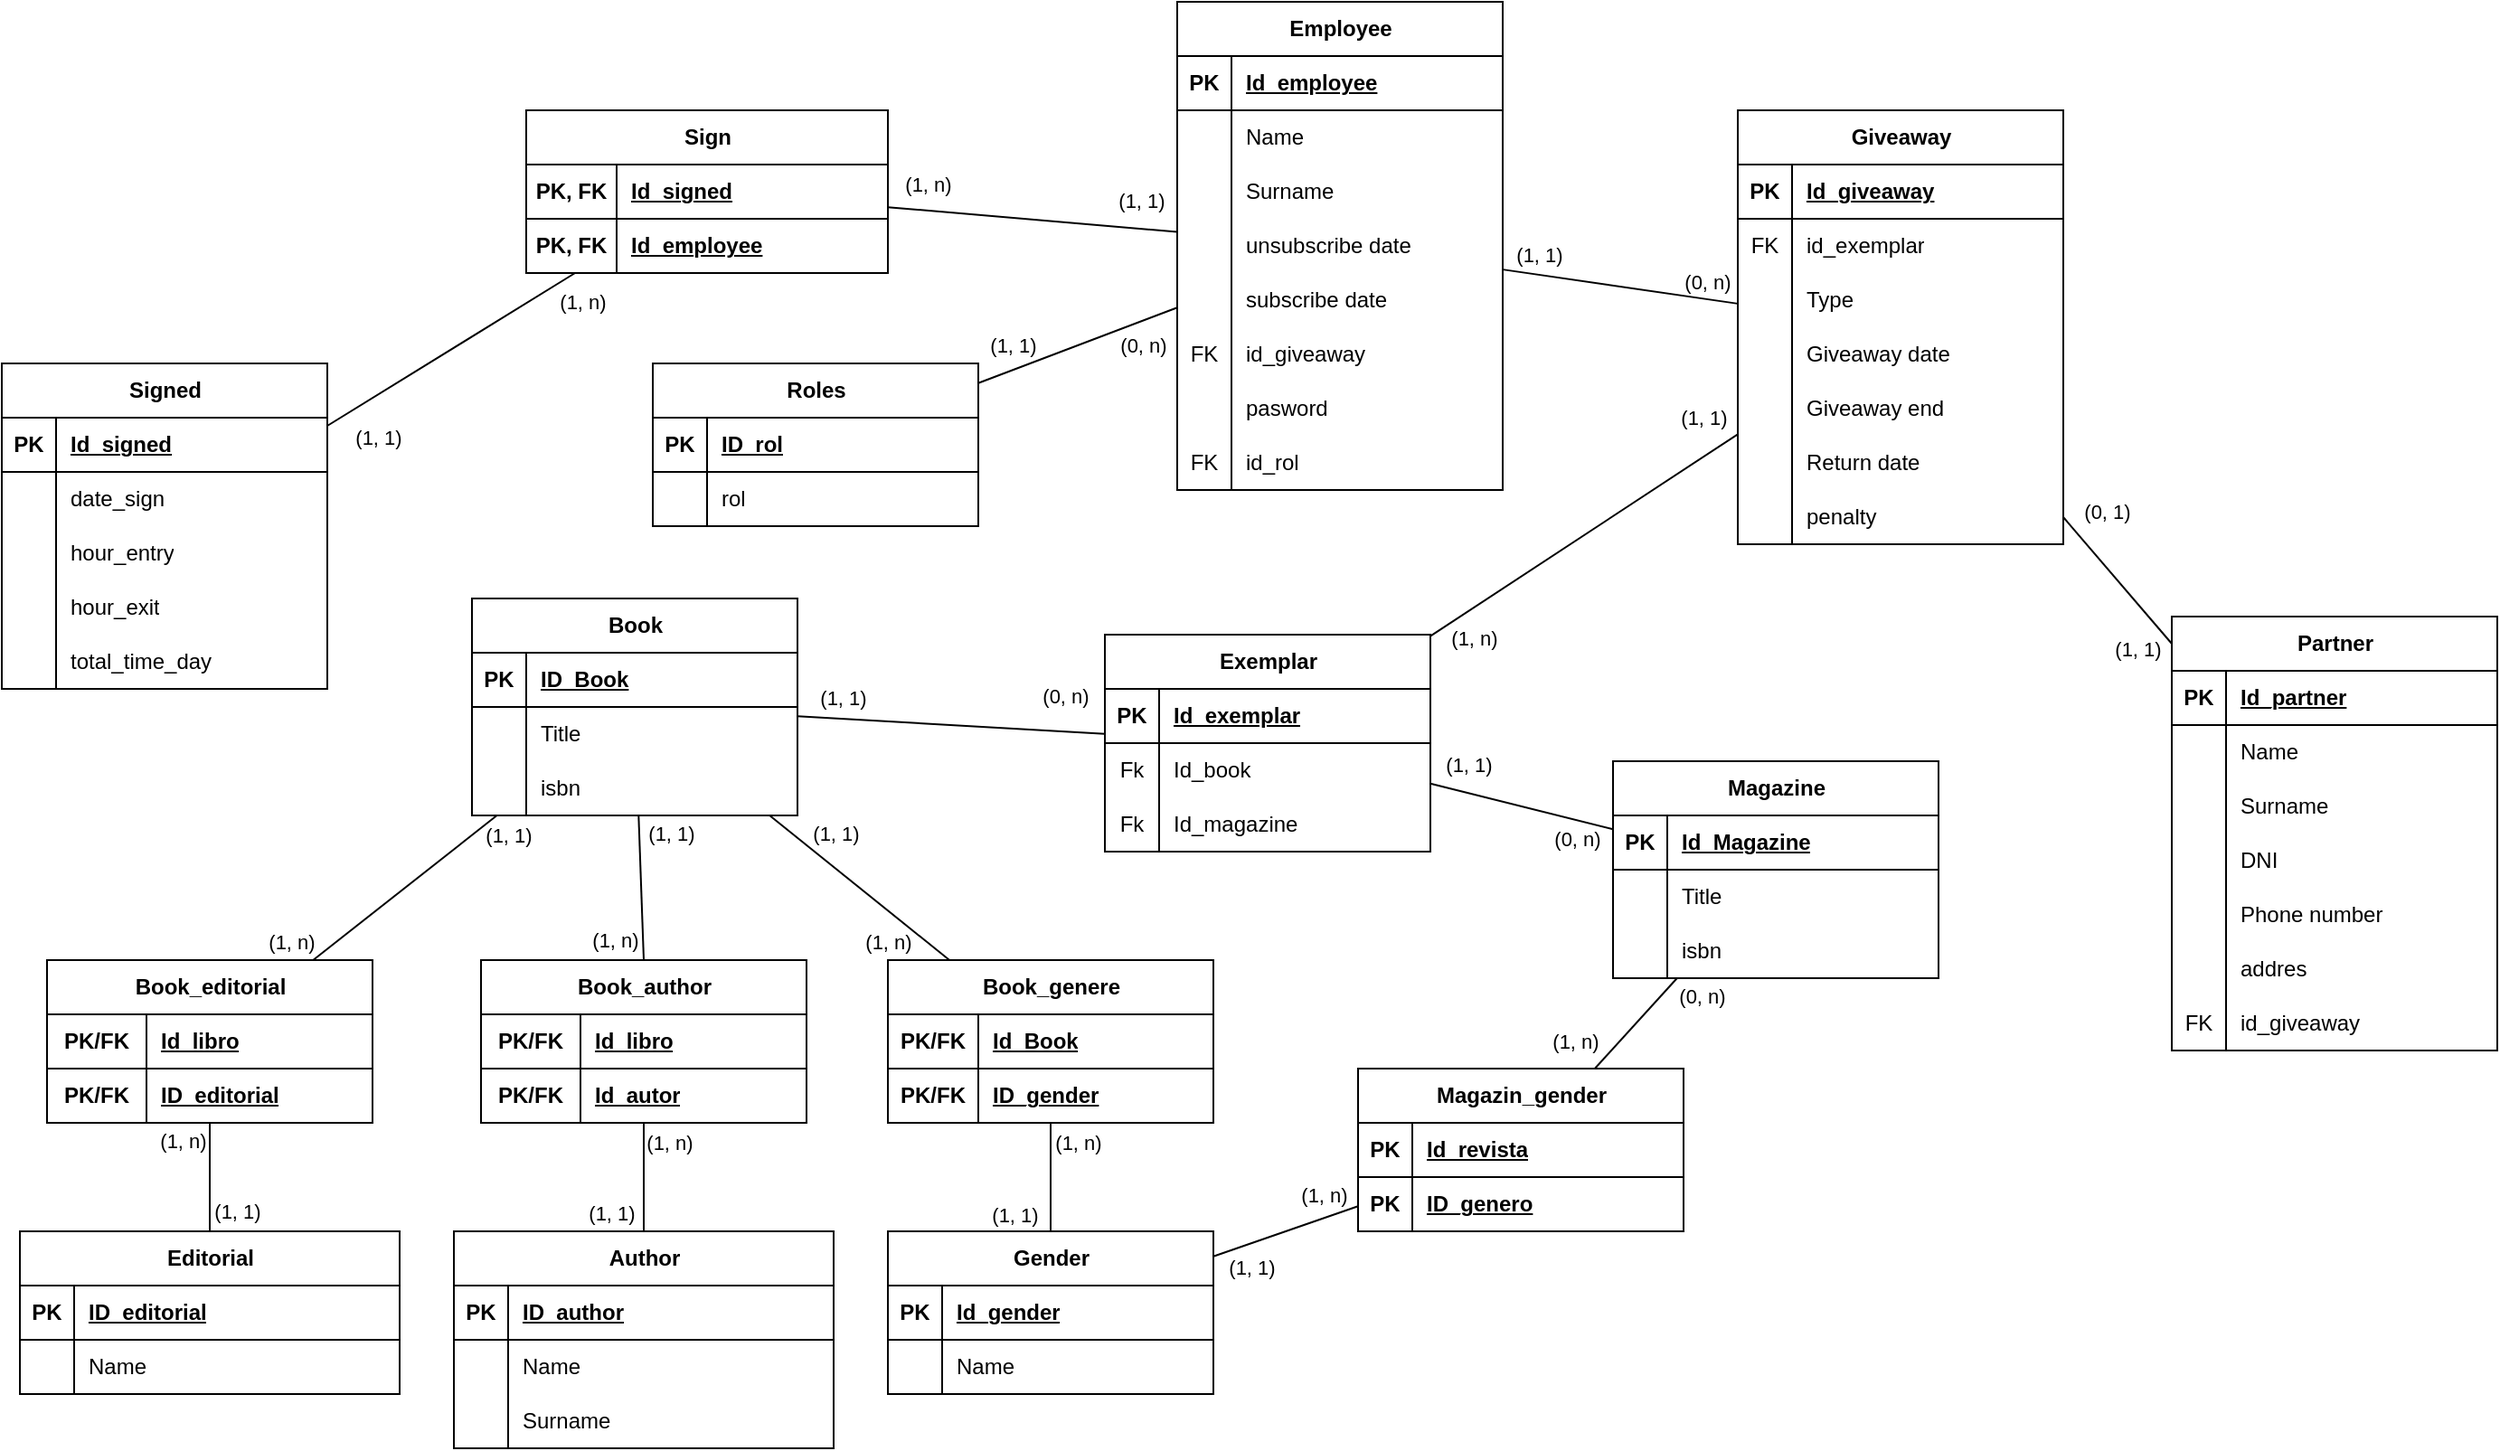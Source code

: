 <mxfile version="23.0.2" type="device">
  <diagram name="Página-1" id="bCZSLoV3D-o7rCIGkuOt">
    <mxGraphModel dx="2731" dy="2845" grid="1" gridSize="10" guides="1" tooltips="1" connect="1" arrows="1" fold="1" page="1" pageScale="1" pageWidth="1169" pageHeight="1654" math="0" shadow="0">
      <root>
        <mxCell id="0" />
        <mxCell id="1" parent="0" />
        <mxCell id="2Cc2kU4OW--1ssd0tUTJ-1" value="Author" style="shape=table;startSize=30;container=1;collapsible=1;childLayout=tableLayout;fixedRows=1;rowLines=0;fontStyle=1;align=center;resizeLast=1;html=1;" parent="1" vertex="1">
          <mxGeometry x="520" y="480" width="210" height="120" as="geometry" />
        </mxCell>
        <mxCell id="2Cc2kU4OW--1ssd0tUTJ-2" value="" style="shape=tableRow;horizontal=0;startSize=0;swimlaneHead=0;swimlaneBody=0;fillColor=none;collapsible=0;dropTarget=0;points=[[0,0.5],[1,0.5]];portConstraint=eastwest;top=0;left=0;right=0;bottom=1;" parent="2Cc2kU4OW--1ssd0tUTJ-1" vertex="1">
          <mxGeometry y="30" width="210" height="30" as="geometry" />
        </mxCell>
        <mxCell id="2Cc2kU4OW--1ssd0tUTJ-3" value="PK" style="shape=partialRectangle;connectable=0;fillColor=none;top=0;left=0;bottom=0;right=0;fontStyle=1;overflow=hidden;whiteSpace=wrap;html=1;" parent="2Cc2kU4OW--1ssd0tUTJ-2" vertex="1">
          <mxGeometry width="30" height="30" as="geometry">
            <mxRectangle width="30" height="30" as="alternateBounds" />
          </mxGeometry>
        </mxCell>
        <mxCell id="2Cc2kU4OW--1ssd0tUTJ-4" value="ID_author" style="shape=partialRectangle;connectable=0;fillColor=none;top=0;left=0;bottom=0;right=0;align=left;spacingLeft=6;fontStyle=5;overflow=hidden;whiteSpace=wrap;html=1;" parent="2Cc2kU4OW--1ssd0tUTJ-2" vertex="1">
          <mxGeometry x="30" width="180" height="30" as="geometry">
            <mxRectangle width="180" height="30" as="alternateBounds" />
          </mxGeometry>
        </mxCell>
        <mxCell id="2Cc2kU4OW--1ssd0tUTJ-14" style="shape=tableRow;horizontal=0;startSize=0;swimlaneHead=0;swimlaneBody=0;fillColor=none;collapsible=0;dropTarget=0;points=[[0,0.5],[1,0.5]];portConstraint=eastwest;top=0;left=0;right=0;bottom=0;" parent="2Cc2kU4OW--1ssd0tUTJ-1" vertex="1">
          <mxGeometry y="60" width="210" height="30" as="geometry" />
        </mxCell>
        <mxCell id="2Cc2kU4OW--1ssd0tUTJ-15" style="shape=partialRectangle;connectable=0;fillColor=none;top=0;left=0;bottom=0;right=0;editable=1;overflow=hidden;whiteSpace=wrap;html=1;" parent="2Cc2kU4OW--1ssd0tUTJ-14" vertex="1">
          <mxGeometry width="30" height="30" as="geometry">
            <mxRectangle width="30" height="30" as="alternateBounds" />
          </mxGeometry>
        </mxCell>
        <mxCell id="2Cc2kU4OW--1ssd0tUTJ-16" value="Name" style="shape=partialRectangle;connectable=0;fillColor=none;top=0;left=0;bottom=0;right=0;align=left;spacingLeft=6;overflow=hidden;whiteSpace=wrap;html=1;" parent="2Cc2kU4OW--1ssd0tUTJ-14" vertex="1">
          <mxGeometry x="30" width="180" height="30" as="geometry">
            <mxRectangle width="180" height="30" as="alternateBounds" />
          </mxGeometry>
        </mxCell>
        <mxCell id="2Cc2kU4OW--1ssd0tUTJ-260" style="shape=tableRow;horizontal=0;startSize=0;swimlaneHead=0;swimlaneBody=0;fillColor=none;collapsible=0;dropTarget=0;points=[[0,0.5],[1,0.5]];portConstraint=eastwest;top=0;left=0;right=0;bottom=0;" parent="2Cc2kU4OW--1ssd0tUTJ-1" vertex="1">
          <mxGeometry y="90" width="210" height="30" as="geometry" />
        </mxCell>
        <mxCell id="2Cc2kU4OW--1ssd0tUTJ-261" style="shape=partialRectangle;connectable=0;fillColor=none;top=0;left=0;bottom=0;right=0;editable=1;overflow=hidden;whiteSpace=wrap;html=1;" parent="2Cc2kU4OW--1ssd0tUTJ-260" vertex="1">
          <mxGeometry width="30" height="30" as="geometry">
            <mxRectangle width="30" height="30" as="alternateBounds" />
          </mxGeometry>
        </mxCell>
        <mxCell id="2Cc2kU4OW--1ssd0tUTJ-262" value="Surname" style="shape=partialRectangle;connectable=0;fillColor=none;top=0;left=0;bottom=0;right=0;align=left;spacingLeft=6;overflow=hidden;whiteSpace=wrap;html=1;" parent="2Cc2kU4OW--1ssd0tUTJ-260" vertex="1">
          <mxGeometry x="30" width="180" height="30" as="geometry">
            <mxRectangle width="180" height="30" as="alternateBounds" />
          </mxGeometry>
        </mxCell>
        <mxCell id="2Cc2kU4OW--1ssd0tUTJ-20" value="Gender" style="shape=table;startSize=30;container=1;collapsible=1;childLayout=tableLayout;fixedRows=1;rowLines=0;fontStyle=1;align=center;resizeLast=1;html=1;" parent="1" vertex="1">
          <mxGeometry x="760" y="480" width="180" height="90" as="geometry" />
        </mxCell>
        <mxCell id="2Cc2kU4OW--1ssd0tUTJ-21" value="" style="shape=tableRow;horizontal=0;startSize=0;swimlaneHead=0;swimlaneBody=0;fillColor=none;collapsible=0;dropTarget=0;points=[[0,0.5],[1,0.5]];portConstraint=eastwest;top=0;left=0;right=0;bottom=1;" parent="2Cc2kU4OW--1ssd0tUTJ-20" vertex="1">
          <mxGeometry y="30" width="180" height="30" as="geometry" />
        </mxCell>
        <mxCell id="2Cc2kU4OW--1ssd0tUTJ-22" value="PK" style="shape=partialRectangle;connectable=0;fillColor=none;top=0;left=0;bottom=0;right=0;fontStyle=1;overflow=hidden;whiteSpace=wrap;html=1;" parent="2Cc2kU4OW--1ssd0tUTJ-21" vertex="1">
          <mxGeometry width="30" height="30" as="geometry">
            <mxRectangle width="30" height="30" as="alternateBounds" />
          </mxGeometry>
        </mxCell>
        <mxCell id="2Cc2kU4OW--1ssd0tUTJ-23" value="Id_gender" style="shape=partialRectangle;connectable=0;fillColor=none;top=0;left=0;bottom=0;right=0;align=left;spacingLeft=6;fontStyle=5;overflow=hidden;whiteSpace=wrap;html=1;" parent="2Cc2kU4OW--1ssd0tUTJ-21" vertex="1">
          <mxGeometry x="30" width="150" height="30" as="geometry">
            <mxRectangle width="150" height="30" as="alternateBounds" />
          </mxGeometry>
        </mxCell>
        <mxCell id="2Cc2kU4OW--1ssd0tUTJ-24" value="" style="shape=tableRow;horizontal=0;startSize=0;swimlaneHead=0;swimlaneBody=0;fillColor=none;collapsible=0;dropTarget=0;points=[[0,0.5],[1,0.5]];portConstraint=eastwest;top=0;left=0;right=0;bottom=0;" parent="2Cc2kU4OW--1ssd0tUTJ-20" vertex="1">
          <mxGeometry y="60" width="180" height="30" as="geometry" />
        </mxCell>
        <mxCell id="2Cc2kU4OW--1ssd0tUTJ-25" value="" style="shape=partialRectangle;connectable=0;fillColor=none;top=0;left=0;bottom=0;right=0;editable=1;overflow=hidden;whiteSpace=wrap;html=1;" parent="2Cc2kU4OW--1ssd0tUTJ-24" vertex="1">
          <mxGeometry width="30" height="30" as="geometry">
            <mxRectangle width="30" height="30" as="alternateBounds" />
          </mxGeometry>
        </mxCell>
        <mxCell id="2Cc2kU4OW--1ssd0tUTJ-26" value="Name" style="shape=partialRectangle;connectable=0;fillColor=none;top=0;left=0;bottom=0;right=0;align=left;spacingLeft=6;overflow=hidden;whiteSpace=wrap;html=1;" parent="2Cc2kU4OW--1ssd0tUTJ-24" vertex="1">
          <mxGeometry x="30" width="150" height="30" as="geometry">
            <mxRectangle width="150" height="30" as="alternateBounds" />
          </mxGeometry>
        </mxCell>
        <mxCell id="2Cc2kU4OW--1ssd0tUTJ-46" value="Editorial" style="shape=table;startSize=30;container=1;collapsible=1;childLayout=tableLayout;fixedRows=1;rowLines=0;fontStyle=1;align=center;resizeLast=1;html=1;" parent="1" vertex="1">
          <mxGeometry x="280" y="480" width="210" height="90" as="geometry" />
        </mxCell>
        <mxCell id="2Cc2kU4OW--1ssd0tUTJ-47" value="" style="shape=tableRow;horizontal=0;startSize=0;swimlaneHead=0;swimlaneBody=0;fillColor=none;collapsible=0;dropTarget=0;points=[[0,0.5],[1,0.5]];portConstraint=eastwest;top=0;left=0;right=0;bottom=1;" parent="2Cc2kU4OW--1ssd0tUTJ-46" vertex="1">
          <mxGeometry y="30" width="210" height="30" as="geometry" />
        </mxCell>
        <mxCell id="2Cc2kU4OW--1ssd0tUTJ-48" value="PK" style="shape=partialRectangle;connectable=0;fillColor=none;top=0;left=0;bottom=0;right=0;fontStyle=1;overflow=hidden;whiteSpace=wrap;html=1;" parent="2Cc2kU4OW--1ssd0tUTJ-47" vertex="1">
          <mxGeometry width="30" height="30" as="geometry">
            <mxRectangle width="30" height="30" as="alternateBounds" />
          </mxGeometry>
        </mxCell>
        <mxCell id="2Cc2kU4OW--1ssd0tUTJ-49" value="ID_editorial" style="shape=partialRectangle;connectable=0;fillColor=none;top=0;left=0;bottom=0;right=0;align=left;spacingLeft=6;fontStyle=5;overflow=hidden;whiteSpace=wrap;html=1;" parent="2Cc2kU4OW--1ssd0tUTJ-47" vertex="1">
          <mxGeometry x="30" width="180" height="30" as="geometry">
            <mxRectangle width="180" height="30" as="alternateBounds" />
          </mxGeometry>
        </mxCell>
        <mxCell id="2Cc2kU4OW--1ssd0tUTJ-50" style="shape=tableRow;horizontal=0;startSize=0;swimlaneHead=0;swimlaneBody=0;fillColor=none;collapsible=0;dropTarget=0;points=[[0,0.5],[1,0.5]];portConstraint=eastwest;top=0;left=0;right=0;bottom=0;" parent="2Cc2kU4OW--1ssd0tUTJ-46" vertex="1">
          <mxGeometry y="60" width="210" height="30" as="geometry" />
        </mxCell>
        <mxCell id="2Cc2kU4OW--1ssd0tUTJ-51" style="shape=partialRectangle;connectable=0;fillColor=none;top=0;left=0;bottom=0;right=0;editable=1;overflow=hidden;whiteSpace=wrap;html=1;" parent="2Cc2kU4OW--1ssd0tUTJ-50" vertex="1">
          <mxGeometry width="30" height="30" as="geometry">
            <mxRectangle width="30" height="30" as="alternateBounds" />
          </mxGeometry>
        </mxCell>
        <mxCell id="2Cc2kU4OW--1ssd0tUTJ-52" value="Name" style="shape=partialRectangle;connectable=0;fillColor=none;top=0;left=0;bottom=0;right=0;align=left;spacingLeft=6;overflow=hidden;whiteSpace=wrap;html=1;" parent="2Cc2kU4OW--1ssd0tUTJ-50" vertex="1">
          <mxGeometry x="30" width="180" height="30" as="geometry">
            <mxRectangle width="180" height="30" as="alternateBounds" />
          </mxGeometry>
        </mxCell>
        <mxCell id="2Cc2kU4OW--1ssd0tUTJ-53" value="Book" style="shape=table;startSize=30;container=1;collapsible=1;childLayout=tableLayout;fixedRows=1;rowLines=0;fontStyle=1;align=center;resizeLast=1;html=1;" parent="1" vertex="1">
          <mxGeometry x="530" y="130" width="180" height="120" as="geometry" />
        </mxCell>
        <mxCell id="2Cc2kU4OW--1ssd0tUTJ-54" value="" style="shape=tableRow;horizontal=0;startSize=0;swimlaneHead=0;swimlaneBody=0;fillColor=none;collapsible=0;dropTarget=0;points=[[0,0.5],[1,0.5]];portConstraint=eastwest;top=0;left=0;right=0;bottom=1;" parent="2Cc2kU4OW--1ssd0tUTJ-53" vertex="1">
          <mxGeometry y="30" width="180" height="30" as="geometry" />
        </mxCell>
        <mxCell id="2Cc2kU4OW--1ssd0tUTJ-55" value="PK" style="shape=partialRectangle;connectable=0;fillColor=none;top=0;left=0;bottom=0;right=0;fontStyle=1;overflow=hidden;whiteSpace=wrap;html=1;" parent="2Cc2kU4OW--1ssd0tUTJ-54" vertex="1">
          <mxGeometry width="30" height="30" as="geometry">
            <mxRectangle width="30" height="30" as="alternateBounds" />
          </mxGeometry>
        </mxCell>
        <mxCell id="2Cc2kU4OW--1ssd0tUTJ-56" value="ID_Book" style="shape=partialRectangle;connectable=0;fillColor=none;top=0;left=0;bottom=0;right=0;align=left;spacingLeft=6;fontStyle=5;overflow=hidden;whiteSpace=wrap;html=1;" parent="2Cc2kU4OW--1ssd0tUTJ-54" vertex="1">
          <mxGeometry x="30" width="150" height="30" as="geometry">
            <mxRectangle width="150" height="30" as="alternateBounds" />
          </mxGeometry>
        </mxCell>
        <mxCell id="2Cc2kU4OW--1ssd0tUTJ-57" value="" style="shape=tableRow;horizontal=0;startSize=0;swimlaneHead=0;swimlaneBody=0;fillColor=none;collapsible=0;dropTarget=0;points=[[0,0.5],[1,0.5]];portConstraint=eastwest;top=0;left=0;right=0;bottom=0;" parent="2Cc2kU4OW--1ssd0tUTJ-53" vertex="1">
          <mxGeometry y="60" width="180" height="30" as="geometry" />
        </mxCell>
        <mxCell id="2Cc2kU4OW--1ssd0tUTJ-58" value="" style="shape=partialRectangle;connectable=0;fillColor=none;top=0;left=0;bottom=0;right=0;editable=1;overflow=hidden;whiteSpace=wrap;html=1;" parent="2Cc2kU4OW--1ssd0tUTJ-57" vertex="1">
          <mxGeometry width="30" height="30" as="geometry">
            <mxRectangle width="30" height="30" as="alternateBounds" />
          </mxGeometry>
        </mxCell>
        <mxCell id="2Cc2kU4OW--1ssd0tUTJ-59" value="Title" style="shape=partialRectangle;connectable=0;fillColor=none;top=0;left=0;bottom=0;right=0;align=left;spacingLeft=6;overflow=hidden;whiteSpace=wrap;html=1;" parent="2Cc2kU4OW--1ssd0tUTJ-57" vertex="1">
          <mxGeometry x="30" width="150" height="30" as="geometry">
            <mxRectangle width="150" height="30" as="alternateBounds" />
          </mxGeometry>
        </mxCell>
        <mxCell id="d-HYMm5XjEATkBvdWQP0-444" value="" style="shape=tableRow;horizontal=0;startSize=0;swimlaneHead=0;swimlaneBody=0;fillColor=none;collapsible=0;dropTarget=0;points=[[0,0.5],[1,0.5]];portConstraint=eastwest;top=0;left=0;right=0;bottom=0;" vertex="1" parent="2Cc2kU4OW--1ssd0tUTJ-53">
          <mxGeometry y="90" width="180" height="30" as="geometry" />
        </mxCell>
        <mxCell id="d-HYMm5XjEATkBvdWQP0-445" value="" style="shape=partialRectangle;connectable=0;fillColor=none;top=0;left=0;bottom=0;right=0;editable=1;overflow=hidden;whiteSpace=wrap;html=1;" vertex="1" parent="d-HYMm5XjEATkBvdWQP0-444">
          <mxGeometry width="30" height="30" as="geometry">
            <mxRectangle width="30" height="30" as="alternateBounds" />
          </mxGeometry>
        </mxCell>
        <mxCell id="d-HYMm5XjEATkBvdWQP0-446" value="isbn" style="shape=partialRectangle;connectable=0;fillColor=none;top=0;left=0;bottom=0;right=0;align=left;spacingLeft=6;overflow=hidden;whiteSpace=wrap;html=1;" vertex="1" parent="d-HYMm5XjEATkBvdWQP0-444">
          <mxGeometry x="30" width="150" height="30" as="geometry">
            <mxRectangle width="150" height="30" as="alternateBounds" />
          </mxGeometry>
        </mxCell>
        <mxCell id="2Cc2kU4OW--1ssd0tUTJ-66" value="Book_genere" style="shape=table;startSize=30;container=1;collapsible=1;childLayout=tableLayout;fixedRows=1;rowLines=0;fontStyle=1;align=center;resizeLast=1;html=1;" parent="1" vertex="1">
          <mxGeometry x="760" y="330" width="180" height="90" as="geometry" />
        </mxCell>
        <mxCell id="2Cc2kU4OW--1ssd0tUTJ-67" value="" style="shape=tableRow;horizontal=0;startSize=0;swimlaneHead=0;swimlaneBody=0;fillColor=none;collapsible=0;dropTarget=0;points=[[0,0.5],[1,0.5]];portConstraint=eastwest;top=0;left=0;right=0;bottom=1;" parent="2Cc2kU4OW--1ssd0tUTJ-66" vertex="1">
          <mxGeometry y="30" width="180" height="30" as="geometry" />
        </mxCell>
        <mxCell id="2Cc2kU4OW--1ssd0tUTJ-68" value="PK/FK" style="shape=partialRectangle;connectable=0;fillColor=none;top=0;left=0;bottom=0;right=0;fontStyle=1;overflow=hidden;whiteSpace=wrap;html=1;" parent="2Cc2kU4OW--1ssd0tUTJ-67" vertex="1">
          <mxGeometry width="50" height="30" as="geometry">
            <mxRectangle width="50" height="30" as="alternateBounds" />
          </mxGeometry>
        </mxCell>
        <mxCell id="2Cc2kU4OW--1ssd0tUTJ-69" value="Id_Book" style="shape=partialRectangle;connectable=0;fillColor=none;top=0;left=0;bottom=0;right=0;align=left;spacingLeft=6;fontStyle=5;overflow=hidden;whiteSpace=wrap;html=1;" parent="2Cc2kU4OW--1ssd0tUTJ-67" vertex="1">
          <mxGeometry x="50" width="130" height="30" as="geometry">
            <mxRectangle width="130" height="30" as="alternateBounds" />
          </mxGeometry>
        </mxCell>
        <mxCell id="2Cc2kU4OW--1ssd0tUTJ-70" value="" style="shape=tableRow;horizontal=0;startSize=0;swimlaneHead=0;swimlaneBody=0;fillColor=none;collapsible=0;dropTarget=0;points=[[0,0.5],[1,0.5]];portConstraint=eastwest;top=0;left=0;right=0;bottom=0;" parent="2Cc2kU4OW--1ssd0tUTJ-66" vertex="1">
          <mxGeometry y="60" width="180" height="30" as="geometry" />
        </mxCell>
        <mxCell id="2Cc2kU4OW--1ssd0tUTJ-71" value="&lt;b&gt;PK/FK&lt;/b&gt;" style="shape=partialRectangle;connectable=0;fillColor=none;top=0;left=0;bottom=0;right=0;editable=1;overflow=hidden;whiteSpace=wrap;html=1;" parent="2Cc2kU4OW--1ssd0tUTJ-70" vertex="1">
          <mxGeometry width="50" height="30" as="geometry">
            <mxRectangle width="50" height="30" as="alternateBounds" />
          </mxGeometry>
        </mxCell>
        <mxCell id="2Cc2kU4OW--1ssd0tUTJ-72" value="&lt;b&gt;&lt;u&gt;ID_gender&lt;/u&gt;&lt;/b&gt;" style="shape=partialRectangle;connectable=0;fillColor=none;top=0;left=0;bottom=0;right=0;align=left;spacingLeft=6;overflow=hidden;whiteSpace=wrap;html=1;" parent="2Cc2kU4OW--1ssd0tUTJ-70" vertex="1">
          <mxGeometry x="50" width="130" height="30" as="geometry">
            <mxRectangle width="130" height="30" as="alternateBounds" />
          </mxGeometry>
        </mxCell>
        <mxCell id="2Cc2kU4OW--1ssd0tUTJ-79" value="Book_author" style="shape=table;startSize=30;container=1;collapsible=1;childLayout=tableLayout;fixedRows=1;rowLines=0;fontStyle=1;align=center;resizeLast=1;html=1;" parent="1" vertex="1">
          <mxGeometry x="535" y="330" width="180" height="90" as="geometry" />
        </mxCell>
        <mxCell id="2Cc2kU4OW--1ssd0tUTJ-80" value="" style="shape=tableRow;horizontal=0;startSize=0;swimlaneHead=0;swimlaneBody=0;fillColor=none;collapsible=0;dropTarget=0;points=[[0,0.5],[1,0.5]];portConstraint=eastwest;top=0;left=0;right=0;bottom=1;" parent="2Cc2kU4OW--1ssd0tUTJ-79" vertex="1">
          <mxGeometry y="30" width="180" height="30" as="geometry" />
        </mxCell>
        <mxCell id="2Cc2kU4OW--1ssd0tUTJ-81" value="PK/FK" style="shape=partialRectangle;connectable=0;fillColor=none;top=0;left=0;bottom=0;right=0;fontStyle=1;overflow=hidden;whiteSpace=wrap;html=1;" parent="2Cc2kU4OW--1ssd0tUTJ-80" vertex="1">
          <mxGeometry width="55" height="30" as="geometry">
            <mxRectangle width="55" height="30" as="alternateBounds" />
          </mxGeometry>
        </mxCell>
        <mxCell id="2Cc2kU4OW--1ssd0tUTJ-82" value="Id_libro" style="shape=partialRectangle;connectable=0;fillColor=none;top=0;left=0;bottom=0;right=0;align=left;spacingLeft=6;fontStyle=5;overflow=hidden;whiteSpace=wrap;html=1;" parent="2Cc2kU4OW--1ssd0tUTJ-80" vertex="1">
          <mxGeometry x="55" width="125" height="30" as="geometry">
            <mxRectangle width="125" height="30" as="alternateBounds" />
          </mxGeometry>
        </mxCell>
        <mxCell id="2Cc2kU4OW--1ssd0tUTJ-83" value="" style="shape=tableRow;horizontal=0;startSize=0;swimlaneHead=0;swimlaneBody=0;fillColor=none;collapsible=0;dropTarget=0;points=[[0,0.5],[1,0.5]];portConstraint=eastwest;top=0;left=0;right=0;bottom=0;" parent="2Cc2kU4OW--1ssd0tUTJ-79" vertex="1">
          <mxGeometry y="60" width="180" height="30" as="geometry" />
        </mxCell>
        <mxCell id="2Cc2kU4OW--1ssd0tUTJ-84" value="&lt;b&gt;PK/FK&lt;/b&gt;" style="shape=partialRectangle;connectable=0;fillColor=none;top=0;left=0;bottom=0;right=0;editable=1;overflow=hidden;whiteSpace=wrap;html=1;" parent="2Cc2kU4OW--1ssd0tUTJ-83" vertex="1">
          <mxGeometry width="55" height="30" as="geometry">
            <mxRectangle width="55" height="30" as="alternateBounds" />
          </mxGeometry>
        </mxCell>
        <mxCell id="2Cc2kU4OW--1ssd0tUTJ-85" value="&lt;b&gt;&lt;u&gt;Id_autor&lt;/u&gt;&lt;/b&gt;" style="shape=partialRectangle;connectable=0;fillColor=none;top=0;left=0;bottom=0;right=0;align=left;spacingLeft=6;overflow=hidden;whiteSpace=wrap;html=1;" parent="2Cc2kU4OW--1ssd0tUTJ-83" vertex="1">
          <mxGeometry x="55" width="125" height="30" as="geometry">
            <mxRectangle width="125" height="30" as="alternateBounds" />
          </mxGeometry>
        </mxCell>
        <mxCell id="2Cc2kU4OW--1ssd0tUTJ-86" value="Book_editorial" style="shape=table;startSize=30;container=1;collapsible=1;childLayout=tableLayout;fixedRows=1;rowLines=0;fontStyle=1;align=center;resizeLast=1;html=1;" parent="1" vertex="1">
          <mxGeometry x="295" y="330" width="180" height="90" as="geometry" />
        </mxCell>
        <mxCell id="2Cc2kU4OW--1ssd0tUTJ-87" value="" style="shape=tableRow;horizontal=0;startSize=0;swimlaneHead=0;swimlaneBody=0;fillColor=none;collapsible=0;dropTarget=0;points=[[0,0.5],[1,0.5]];portConstraint=eastwest;top=0;left=0;right=0;bottom=1;" parent="2Cc2kU4OW--1ssd0tUTJ-86" vertex="1">
          <mxGeometry y="30" width="180" height="30" as="geometry" />
        </mxCell>
        <mxCell id="2Cc2kU4OW--1ssd0tUTJ-88" value="PK/FK" style="shape=partialRectangle;connectable=0;fillColor=none;top=0;left=0;bottom=0;right=0;fontStyle=1;overflow=hidden;whiteSpace=wrap;html=1;" parent="2Cc2kU4OW--1ssd0tUTJ-87" vertex="1">
          <mxGeometry width="55" height="30" as="geometry">
            <mxRectangle width="55" height="30" as="alternateBounds" />
          </mxGeometry>
        </mxCell>
        <mxCell id="2Cc2kU4OW--1ssd0tUTJ-89" value="Id_libro" style="shape=partialRectangle;connectable=0;fillColor=none;top=0;left=0;bottom=0;right=0;align=left;spacingLeft=6;fontStyle=5;overflow=hidden;whiteSpace=wrap;html=1;" parent="2Cc2kU4OW--1ssd0tUTJ-87" vertex="1">
          <mxGeometry x="55" width="125" height="30" as="geometry">
            <mxRectangle width="125" height="30" as="alternateBounds" />
          </mxGeometry>
        </mxCell>
        <mxCell id="2Cc2kU4OW--1ssd0tUTJ-90" value="" style="shape=tableRow;horizontal=0;startSize=0;swimlaneHead=0;swimlaneBody=0;fillColor=none;collapsible=0;dropTarget=0;points=[[0,0.5],[1,0.5]];portConstraint=eastwest;top=0;left=0;right=0;bottom=0;" parent="2Cc2kU4OW--1ssd0tUTJ-86" vertex="1">
          <mxGeometry y="60" width="180" height="30" as="geometry" />
        </mxCell>
        <mxCell id="2Cc2kU4OW--1ssd0tUTJ-91" value="&lt;b&gt;PK/FK&lt;/b&gt;" style="shape=partialRectangle;connectable=0;fillColor=none;top=0;left=0;bottom=0;right=0;editable=1;overflow=hidden;whiteSpace=wrap;html=1;" parent="2Cc2kU4OW--1ssd0tUTJ-90" vertex="1">
          <mxGeometry width="55" height="30" as="geometry">
            <mxRectangle width="55" height="30" as="alternateBounds" />
          </mxGeometry>
        </mxCell>
        <mxCell id="2Cc2kU4OW--1ssd0tUTJ-92" value="&lt;b&gt;&lt;u&gt;ID_editorial&lt;/u&gt;&lt;/b&gt;" style="shape=partialRectangle;connectable=0;fillColor=none;top=0;left=0;bottom=0;right=0;align=left;spacingLeft=6;overflow=hidden;whiteSpace=wrap;html=1;" parent="2Cc2kU4OW--1ssd0tUTJ-90" vertex="1">
          <mxGeometry x="55" width="125" height="30" as="geometry">
            <mxRectangle width="125" height="30" as="alternateBounds" />
          </mxGeometry>
        </mxCell>
        <mxCell id="2Cc2kU4OW--1ssd0tUTJ-93" value="" style="endArrow=none;html=1;rounded=0;" parent="1" source="2Cc2kU4OW--1ssd0tUTJ-46" target="2Cc2kU4OW--1ssd0tUTJ-86" edge="1">
          <mxGeometry relative="1" as="geometry">
            <mxPoint x="500" y="270" as="sourcePoint" />
            <mxPoint x="660" y="270" as="targetPoint" />
          </mxGeometry>
        </mxCell>
        <mxCell id="d-HYMm5XjEATkBvdWQP0-10" value="(1, n)" style="edgeLabel;html=1;align=center;verticalAlign=middle;resizable=0;points=[];" vertex="1" connectable="0" parent="2Cc2kU4OW--1ssd0tUTJ-93">
          <mxGeometry x="0.492" y="-1" relative="1" as="geometry">
            <mxPoint x="-16" y="-5" as="offset" />
          </mxGeometry>
        </mxCell>
        <mxCell id="d-HYMm5XjEATkBvdWQP0-11" value="(1, 1)" style="edgeLabel;html=1;align=center;verticalAlign=middle;resizable=0;points=[];" vertex="1" connectable="0" parent="2Cc2kU4OW--1ssd0tUTJ-93">
          <mxGeometry x="-0.624" relative="1" as="geometry">
            <mxPoint x="15" as="offset" />
          </mxGeometry>
        </mxCell>
        <mxCell id="2Cc2kU4OW--1ssd0tUTJ-94" value="" style="endArrow=none;html=1;rounded=0;" parent="1" source="2Cc2kU4OW--1ssd0tUTJ-1" target="2Cc2kU4OW--1ssd0tUTJ-83" edge="1">
          <mxGeometry relative="1" as="geometry">
            <mxPoint x="500" y="270" as="sourcePoint" />
            <mxPoint x="660" y="270" as="targetPoint" />
          </mxGeometry>
        </mxCell>
        <mxCell id="d-HYMm5XjEATkBvdWQP0-12" value="(1, n)" style="edgeLabel;html=1;align=center;verticalAlign=middle;resizable=0;points=[];" vertex="1" connectable="0" parent="2Cc2kU4OW--1ssd0tUTJ-94">
          <mxGeometry x="0.583" y="2" relative="1" as="geometry">
            <mxPoint x="16" y="-2" as="offset" />
          </mxGeometry>
        </mxCell>
        <mxCell id="d-HYMm5XjEATkBvdWQP0-432" value="(1, 1)" style="edgeLabel;html=1;align=center;verticalAlign=middle;resizable=0;points=[];" vertex="1" connectable="0" parent="2Cc2kU4OW--1ssd0tUTJ-94">
          <mxGeometry x="-0.782" relative="1" as="geometry">
            <mxPoint x="-18" y="-4" as="offset" />
          </mxGeometry>
        </mxCell>
        <mxCell id="2Cc2kU4OW--1ssd0tUTJ-95" value="" style="endArrow=none;html=1;rounded=0;exitX=0.5;exitY=0;exitDx=0;exitDy=0;" parent="1" source="2Cc2kU4OW--1ssd0tUTJ-20" target="2Cc2kU4OW--1ssd0tUTJ-66" edge="1">
          <mxGeometry relative="1" as="geometry">
            <mxPoint x="500" y="270" as="sourcePoint" />
            <mxPoint x="660" y="270" as="targetPoint" />
          </mxGeometry>
        </mxCell>
        <mxCell id="d-HYMm5XjEATkBvdWQP0-433" value="(1, n)" style="edgeLabel;html=1;align=center;verticalAlign=middle;resizable=0;points=[];" vertex="1" connectable="0" parent="2Cc2kU4OW--1ssd0tUTJ-95">
          <mxGeometry x="0.406" y="1" relative="1" as="geometry">
            <mxPoint x="16" y="-7" as="offset" />
          </mxGeometry>
        </mxCell>
        <mxCell id="d-HYMm5XjEATkBvdWQP0-434" value="(1, 1)" style="edgeLabel;html=1;align=center;verticalAlign=middle;resizable=0;points=[];" vertex="1" connectable="0" parent="2Cc2kU4OW--1ssd0tUTJ-95">
          <mxGeometry x="-0.678" y="3" relative="1" as="geometry">
            <mxPoint x="-17" as="offset" />
          </mxGeometry>
        </mxCell>
        <mxCell id="2Cc2kU4OW--1ssd0tUTJ-96" value="" style="endArrow=none;html=1;rounded=0;" parent="1" source="2Cc2kU4OW--1ssd0tUTJ-86" target="2Cc2kU4OW--1ssd0tUTJ-53" edge="1">
          <mxGeometry relative="1" as="geometry">
            <mxPoint x="500" y="130" as="sourcePoint" />
            <mxPoint x="660" y="130" as="targetPoint" />
          </mxGeometry>
        </mxCell>
        <mxCell id="d-HYMm5XjEATkBvdWQP0-8" value="(1, 1)" style="edgeLabel;html=1;align=center;verticalAlign=middle;resizable=0;points=[];" vertex="1" connectable="0" parent="2Cc2kU4OW--1ssd0tUTJ-96">
          <mxGeometry x="0.751" y="1" relative="1" as="geometry">
            <mxPoint x="19" y="1" as="offset" />
          </mxGeometry>
        </mxCell>
        <mxCell id="d-HYMm5XjEATkBvdWQP0-9" value="(1, n)" style="edgeLabel;html=1;align=center;verticalAlign=middle;resizable=0;points=[];" vertex="1" connectable="0" parent="2Cc2kU4OW--1ssd0tUTJ-96">
          <mxGeometry x="-0.662" y="1" relative="1" as="geometry">
            <mxPoint x="-29" y="4" as="offset" />
          </mxGeometry>
        </mxCell>
        <mxCell id="2Cc2kU4OW--1ssd0tUTJ-97" value="" style="endArrow=none;html=1;rounded=0;exitX=0.5;exitY=0;exitDx=0;exitDy=0;" parent="1" source="2Cc2kU4OW--1ssd0tUTJ-79" target="2Cc2kU4OW--1ssd0tUTJ-53" edge="1">
          <mxGeometry relative="1" as="geometry">
            <mxPoint x="500" y="130" as="sourcePoint" />
            <mxPoint x="619.211" y="250" as="targetPoint" />
          </mxGeometry>
        </mxCell>
        <mxCell id="d-HYMm5XjEATkBvdWQP0-6" value="(1, 1)" style="edgeLabel;html=1;align=center;verticalAlign=middle;resizable=0;points=[];" vertex="1" connectable="0" parent="2Cc2kU4OW--1ssd0tUTJ-97">
          <mxGeometry x="0.588" y="-1" relative="1" as="geometry">
            <mxPoint x="16" y="-7" as="offset" />
          </mxGeometry>
        </mxCell>
        <mxCell id="d-HYMm5XjEATkBvdWQP0-7" value="(1, n)" style="edgeLabel;html=1;align=center;verticalAlign=middle;resizable=0;points=[];" vertex="1" connectable="0" parent="2Cc2kU4OW--1ssd0tUTJ-97">
          <mxGeometry x="-0.728" y="-1" relative="1" as="geometry">
            <mxPoint x="-17" as="offset" />
          </mxGeometry>
        </mxCell>
        <mxCell id="2Cc2kU4OW--1ssd0tUTJ-98" value="" style="endArrow=none;html=1;rounded=0;" parent="1" source="2Cc2kU4OW--1ssd0tUTJ-53" target="2Cc2kU4OW--1ssd0tUTJ-66" edge="1">
          <mxGeometry relative="1" as="geometry">
            <mxPoint x="500" y="130" as="sourcePoint" />
            <mxPoint x="660" y="130" as="targetPoint" />
          </mxGeometry>
        </mxCell>
        <mxCell id="d-HYMm5XjEATkBvdWQP0-1" value="(1, 1)" style="edgeLabel;html=1;align=center;verticalAlign=middle;resizable=0;points=[];" vertex="1" connectable="0" parent="2Cc2kU4OW--1ssd0tUTJ-98">
          <mxGeometry x="-0.687" y="2" relative="1" as="geometry">
            <mxPoint x="19" y="-1" as="offset" />
          </mxGeometry>
        </mxCell>
        <mxCell id="d-HYMm5XjEATkBvdWQP0-2" value="(1, n)" style="edgeLabel;html=1;align=center;verticalAlign=middle;resizable=0;points=[];" vertex="1" connectable="0" parent="2Cc2kU4OW--1ssd0tUTJ-98">
          <mxGeometry x="0.593" y="2" relative="1" as="geometry">
            <mxPoint x="-15" y="8" as="offset" />
          </mxGeometry>
        </mxCell>
        <mxCell id="2Cc2kU4OW--1ssd0tUTJ-99" value="Magazin_gender" style="shape=table;startSize=30;container=1;collapsible=1;childLayout=tableLayout;fixedRows=1;rowLines=0;fontStyle=1;align=center;resizeLast=1;html=1;" parent="1" vertex="1">
          <mxGeometry x="1020" y="390" width="180" height="90" as="geometry" />
        </mxCell>
        <mxCell id="2Cc2kU4OW--1ssd0tUTJ-100" value="" style="shape=tableRow;horizontal=0;startSize=0;swimlaneHead=0;swimlaneBody=0;fillColor=none;collapsible=0;dropTarget=0;points=[[0,0.5],[1,0.5]];portConstraint=eastwest;top=0;left=0;right=0;bottom=1;" parent="2Cc2kU4OW--1ssd0tUTJ-99" vertex="1">
          <mxGeometry y="30" width="180" height="30" as="geometry" />
        </mxCell>
        <mxCell id="2Cc2kU4OW--1ssd0tUTJ-101" value="PK" style="shape=partialRectangle;connectable=0;fillColor=none;top=0;left=0;bottom=0;right=0;fontStyle=1;overflow=hidden;whiteSpace=wrap;html=1;" parent="2Cc2kU4OW--1ssd0tUTJ-100" vertex="1">
          <mxGeometry width="30" height="30" as="geometry">
            <mxRectangle width="30" height="30" as="alternateBounds" />
          </mxGeometry>
        </mxCell>
        <mxCell id="2Cc2kU4OW--1ssd0tUTJ-102" value="Id_revista" style="shape=partialRectangle;connectable=0;fillColor=none;top=0;left=0;bottom=0;right=0;align=left;spacingLeft=6;fontStyle=5;overflow=hidden;whiteSpace=wrap;html=1;" parent="2Cc2kU4OW--1ssd0tUTJ-100" vertex="1">
          <mxGeometry x="30" width="150" height="30" as="geometry">
            <mxRectangle width="150" height="30" as="alternateBounds" />
          </mxGeometry>
        </mxCell>
        <mxCell id="2Cc2kU4OW--1ssd0tUTJ-103" value="" style="shape=tableRow;horizontal=0;startSize=0;swimlaneHead=0;swimlaneBody=0;fillColor=none;collapsible=0;dropTarget=0;points=[[0,0.5],[1,0.5]];portConstraint=eastwest;top=0;left=0;right=0;bottom=0;" parent="2Cc2kU4OW--1ssd0tUTJ-99" vertex="1">
          <mxGeometry y="60" width="180" height="30" as="geometry" />
        </mxCell>
        <mxCell id="2Cc2kU4OW--1ssd0tUTJ-104" value="&lt;b&gt;PK&lt;/b&gt;" style="shape=partialRectangle;connectable=0;fillColor=none;top=0;left=0;bottom=0;right=0;editable=1;overflow=hidden;whiteSpace=wrap;html=1;" parent="2Cc2kU4OW--1ssd0tUTJ-103" vertex="1">
          <mxGeometry width="30" height="30" as="geometry">
            <mxRectangle width="30" height="30" as="alternateBounds" />
          </mxGeometry>
        </mxCell>
        <mxCell id="2Cc2kU4OW--1ssd0tUTJ-105" value="&lt;b&gt;&lt;u&gt;ID_genero&lt;/u&gt;&lt;/b&gt;" style="shape=partialRectangle;connectable=0;fillColor=none;top=0;left=0;bottom=0;right=0;align=left;spacingLeft=6;overflow=hidden;whiteSpace=wrap;html=1;" parent="2Cc2kU4OW--1ssd0tUTJ-103" vertex="1">
          <mxGeometry x="30" width="150" height="30" as="geometry">
            <mxRectangle width="150" height="30" as="alternateBounds" />
          </mxGeometry>
        </mxCell>
        <mxCell id="2Cc2kU4OW--1ssd0tUTJ-106" value="Magazine" style="shape=table;startSize=30;container=1;collapsible=1;childLayout=tableLayout;fixedRows=1;rowLines=0;fontStyle=1;align=center;resizeLast=1;html=1;" parent="1" vertex="1">
          <mxGeometry x="1161" y="220" width="180" height="120" as="geometry" />
        </mxCell>
        <mxCell id="2Cc2kU4OW--1ssd0tUTJ-107" value="" style="shape=tableRow;horizontal=0;startSize=0;swimlaneHead=0;swimlaneBody=0;fillColor=none;collapsible=0;dropTarget=0;points=[[0,0.5],[1,0.5]];portConstraint=eastwest;top=0;left=0;right=0;bottom=1;" parent="2Cc2kU4OW--1ssd0tUTJ-106" vertex="1">
          <mxGeometry y="30" width="180" height="30" as="geometry" />
        </mxCell>
        <mxCell id="2Cc2kU4OW--1ssd0tUTJ-108" value="PK" style="shape=partialRectangle;connectable=0;fillColor=none;top=0;left=0;bottom=0;right=0;fontStyle=1;overflow=hidden;whiteSpace=wrap;html=1;" parent="2Cc2kU4OW--1ssd0tUTJ-107" vertex="1">
          <mxGeometry width="30" height="30" as="geometry">
            <mxRectangle width="30" height="30" as="alternateBounds" />
          </mxGeometry>
        </mxCell>
        <mxCell id="2Cc2kU4OW--1ssd0tUTJ-109" value="Id_Magazine" style="shape=partialRectangle;connectable=0;fillColor=none;top=0;left=0;bottom=0;right=0;align=left;spacingLeft=6;fontStyle=5;overflow=hidden;whiteSpace=wrap;html=1;" parent="2Cc2kU4OW--1ssd0tUTJ-107" vertex="1">
          <mxGeometry x="30" width="150" height="30" as="geometry">
            <mxRectangle width="150" height="30" as="alternateBounds" />
          </mxGeometry>
        </mxCell>
        <mxCell id="2Cc2kU4OW--1ssd0tUTJ-110" value="" style="shape=tableRow;horizontal=0;startSize=0;swimlaneHead=0;swimlaneBody=0;fillColor=none;collapsible=0;dropTarget=0;points=[[0,0.5],[1,0.5]];portConstraint=eastwest;top=0;left=0;right=0;bottom=0;" parent="2Cc2kU4OW--1ssd0tUTJ-106" vertex="1">
          <mxGeometry y="60" width="180" height="30" as="geometry" />
        </mxCell>
        <mxCell id="2Cc2kU4OW--1ssd0tUTJ-111" value="" style="shape=partialRectangle;connectable=0;fillColor=none;top=0;left=0;bottom=0;right=0;editable=1;overflow=hidden;whiteSpace=wrap;html=1;" parent="2Cc2kU4OW--1ssd0tUTJ-110" vertex="1">
          <mxGeometry width="30" height="30" as="geometry">
            <mxRectangle width="30" height="30" as="alternateBounds" />
          </mxGeometry>
        </mxCell>
        <mxCell id="2Cc2kU4OW--1ssd0tUTJ-112" value="Title" style="shape=partialRectangle;connectable=0;fillColor=none;top=0;left=0;bottom=0;right=0;align=left;spacingLeft=6;overflow=hidden;whiteSpace=wrap;html=1;" parent="2Cc2kU4OW--1ssd0tUTJ-110" vertex="1">
          <mxGeometry x="30" width="150" height="30" as="geometry">
            <mxRectangle width="150" height="30" as="alternateBounds" />
          </mxGeometry>
        </mxCell>
        <mxCell id="d-HYMm5XjEATkBvdWQP0-447" value="" style="shape=tableRow;horizontal=0;startSize=0;swimlaneHead=0;swimlaneBody=0;fillColor=none;collapsible=0;dropTarget=0;points=[[0,0.5],[1,0.5]];portConstraint=eastwest;top=0;left=0;right=0;bottom=0;" vertex="1" parent="2Cc2kU4OW--1ssd0tUTJ-106">
          <mxGeometry y="90" width="180" height="30" as="geometry" />
        </mxCell>
        <mxCell id="d-HYMm5XjEATkBvdWQP0-448" value="" style="shape=partialRectangle;connectable=0;fillColor=none;top=0;left=0;bottom=0;right=0;editable=1;overflow=hidden;whiteSpace=wrap;html=1;" vertex="1" parent="d-HYMm5XjEATkBvdWQP0-447">
          <mxGeometry width="30" height="30" as="geometry">
            <mxRectangle width="30" height="30" as="alternateBounds" />
          </mxGeometry>
        </mxCell>
        <mxCell id="d-HYMm5XjEATkBvdWQP0-449" value="isbn" style="shape=partialRectangle;connectable=0;fillColor=none;top=0;left=0;bottom=0;right=0;align=left;spacingLeft=6;overflow=hidden;whiteSpace=wrap;html=1;" vertex="1" parent="d-HYMm5XjEATkBvdWQP0-447">
          <mxGeometry x="30" width="150" height="30" as="geometry">
            <mxRectangle width="150" height="30" as="alternateBounds" />
          </mxGeometry>
        </mxCell>
        <mxCell id="2Cc2kU4OW--1ssd0tUTJ-113" value="" style="endArrow=none;html=1;rounded=0;" parent="1" source="2Cc2kU4OW--1ssd0tUTJ-20" target="2Cc2kU4OW--1ssd0tUTJ-99" edge="1">
          <mxGeometry relative="1" as="geometry">
            <mxPoint x="1080" y="420" as="sourcePoint" />
            <mxPoint x="1240" y="420" as="targetPoint" />
          </mxGeometry>
        </mxCell>
        <mxCell id="d-HYMm5XjEATkBvdWQP0-435" value="(1, 1)" style="edgeLabel;html=1;align=center;verticalAlign=middle;resizable=0;points=[];" vertex="1" connectable="0" parent="2Cc2kU4OW--1ssd0tUTJ-113">
          <mxGeometry x="-0.775" y="-1" relative="1" as="geometry">
            <mxPoint x="11" y="8" as="offset" />
          </mxGeometry>
        </mxCell>
        <mxCell id="d-HYMm5XjEATkBvdWQP0-436" value="(1, n)" style="edgeLabel;html=1;align=center;verticalAlign=middle;resizable=0;points=[];" vertex="1" connectable="0" parent="2Cc2kU4OW--1ssd0tUTJ-113">
          <mxGeometry x="0.68" y="-1" relative="1" as="geometry">
            <mxPoint x="-7" y="-12" as="offset" />
          </mxGeometry>
        </mxCell>
        <mxCell id="2Cc2kU4OW--1ssd0tUTJ-114" value="" style="endArrow=none;html=1;rounded=0;" parent="1" source="2Cc2kU4OW--1ssd0tUTJ-99" target="2Cc2kU4OW--1ssd0tUTJ-106" edge="1">
          <mxGeometry relative="1" as="geometry">
            <mxPoint x="1080" y="270" as="sourcePoint" />
            <mxPoint x="1240" y="270" as="targetPoint" />
          </mxGeometry>
        </mxCell>
        <mxCell id="d-HYMm5XjEATkBvdWQP0-437" value="(1, n)" style="edgeLabel;html=1;align=center;verticalAlign=middle;resizable=0;points=[];" vertex="1" connectable="0" parent="2Cc2kU4OW--1ssd0tUTJ-114">
          <mxGeometry x="-0.764" y="3" relative="1" as="geometry">
            <mxPoint x="-14" y="-7" as="offset" />
          </mxGeometry>
        </mxCell>
        <mxCell id="d-HYMm5XjEATkBvdWQP0-450" value="(0, n)" style="edgeLabel;html=1;align=center;verticalAlign=middle;resizable=0;points=[];" vertex="1" connectable="0" parent="2Cc2kU4OW--1ssd0tUTJ-114">
          <mxGeometry x="0.636" y="3" relative="1" as="geometry">
            <mxPoint x="24" y="3" as="offset" />
          </mxGeometry>
        </mxCell>
        <mxCell id="2Cc2kU4OW--1ssd0tUTJ-121" value="Exemplar" style="shape=table;startSize=30;container=1;collapsible=1;childLayout=tableLayout;fixedRows=1;rowLines=0;fontStyle=1;align=center;resizeLast=1;html=1;" parent="1" vertex="1">
          <mxGeometry x="880" y="150" width="180" height="120" as="geometry" />
        </mxCell>
        <mxCell id="2Cc2kU4OW--1ssd0tUTJ-122" value="" style="shape=tableRow;horizontal=0;startSize=0;swimlaneHead=0;swimlaneBody=0;fillColor=none;collapsible=0;dropTarget=0;points=[[0,0.5],[1,0.5]];portConstraint=eastwest;top=0;left=0;right=0;bottom=1;" parent="2Cc2kU4OW--1ssd0tUTJ-121" vertex="1">
          <mxGeometry y="30" width="180" height="30" as="geometry" />
        </mxCell>
        <mxCell id="2Cc2kU4OW--1ssd0tUTJ-123" value="PK" style="shape=partialRectangle;connectable=0;fillColor=none;top=0;left=0;bottom=0;right=0;fontStyle=1;overflow=hidden;whiteSpace=wrap;html=1;" parent="2Cc2kU4OW--1ssd0tUTJ-122" vertex="1">
          <mxGeometry width="30" height="30" as="geometry">
            <mxRectangle width="30" height="30" as="alternateBounds" />
          </mxGeometry>
        </mxCell>
        <mxCell id="2Cc2kU4OW--1ssd0tUTJ-124" value="Id_exemplar" style="shape=partialRectangle;connectable=0;fillColor=none;top=0;left=0;bottom=0;right=0;align=left;spacingLeft=6;fontStyle=5;overflow=hidden;whiteSpace=wrap;html=1;" parent="2Cc2kU4OW--1ssd0tUTJ-122" vertex="1">
          <mxGeometry x="30" width="150" height="30" as="geometry">
            <mxRectangle width="150" height="30" as="alternateBounds" />
          </mxGeometry>
        </mxCell>
        <mxCell id="2Cc2kU4OW--1ssd0tUTJ-125" value="" style="shape=tableRow;horizontal=0;startSize=0;swimlaneHead=0;swimlaneBody=0;fillColor=none;collapsible=0;dropTarget=0;points=[[0,0.5],[1,0.5]];portConstraint=eastwest;top=0;left=0;right=0;bottom=0;" parent="2Cc2kU4OW--1ssd0tUTJ-121" vertex="1">
          <mxGeometry y="60" width="180" height="30" as="geometry" />
        </mxCell>
        <mxCell id="2Cc2kU4OW--1ssd0tUTJ-126" value="Fk" style="shape=partialRectangle;connectable=0;fillColor=none;top=0;left=0;bottom=0;right=0;editable=1;overflow=hidden;whiteSpace=wrap;html=1;" parent="2Cc2kU4OW--1ssd0tUTJ-125" vertex="1">
          <mxGeometry width="30" height="30" as="geometry">
            <mxRectangle width="30" height="30" as="alternateBounds" />
          </mxGeometry>
        </mxCell>
        <mxCell id="2Cc2kU4OW--1ssd0tUTJ-127" value="Id_book" style="shape=partialRectangle;connectable=0;fillColor=none;top=0;left=0;bottom=0;right=0;align=left;spacingLeft=6;overflow=hidden;whiteSpace=wrap;html=1;" parent="2Cc2kU4OW--1ssd0tUTJ-125" vertex="1">
          <mxGeometry x="30" width="150" height="30" as="geometry">
            <mxRectangle width="150" height="30" as="alternateBounds" />
          </mxGeometry>
        </mxCell>
        <mxCell id="2Cc2kU4OW--1ssd0tUTJ-128" value="" style="shape=tableRow;horizontal=0;startSize=0;swimlaneHead=0;swimlaneBody=0;fillColor=none;collapsible=0;dropTarget=0;points=[[0,0.5],[1,0.5]];portConstraint=eastwest;top=0;left=0;right=0;bottom=0;" parent="2Cc2kU4OW--1ssd0tUTJ-121" vertex="1">
          <mxGeometry y="90" width="180" height="30" as="geometry" />
        </mxCell>
        <mxCell id="2Cc2kU4OW--1ssd0tUTJ-129" value="Fk" style="shape=partialRectangle;connectable=0;fillColor=none;top=0;left=0;bottom=0;right=0;editable=1;overflow=hidden;whiteSpace=wrap;html=1;" parent="2Cc2kU4OW--1ssd0tUTJ-128" vertex="1">
          <mxGeometry width="30" height="30" as="geometry">
            <mxRectangle width="30" height="30" as="alternateBounds" />
          </mxGeometry>
        </mxCell>
        <mxCell id="2Cc2kU4OW--1ssd0tUTJ-130" value="Id_magazine" style="shape=partialRectangle;connectable=0;fillColor=none;top=0;left=0;bottom=0;right=0;align=left;spacingLeft=6;overflow=hidden;whiteSpace=wrap;html=1;" parent="2Cc2kU4OW--1ssd0tUTJ-128" vertex="1">
          <mxGeometry x="30" width="150" height="30" as="geometry">
            <mxRectangle width="150" height="30" as="alternateBounds" />
          </mxGeometry>
        </mxCell>
        <mxCell id="2Cc2kU4OW--1ssd0tUTJ-134" value="" style="endArrow=none;html=1;rounded=0;" parent="1" source="2Cc2kU4OW--1ssd0tUTJ-53" target="2Cc2kU4OW--1ssd0tUTJ-121" edge="1">
          <mxGeometry relative="1" as="geometry">
            <mxPoint x="930" y="130" as="sourcePoint" />
            <mxPoint x="1090" y="130" as="targetPoint" />
          </mxGeometry>
        </mxCell>
        <mxCell id="d-HYMm5XjEATkBvdWQP0-27" value="(1, 1)" style="edgeLabel;html=1;align=center;verticalAlign=middle;resizable=0;points=[];" vertex="1" connectable="0" parent="2Cc2kU4OW--1ssd0tUTJ-134">
          <mxGeometry x="-0.918" y="-1" relative="1" as="geometry">
            <mxPoint x="18" y="-12" as="offset" />
          </mxGeometry>
        </mxCell>
        <mxCell id="2Cc2kU4OW--1ssd0tUTJ-135" value="" style="endArrow=none;html=1;rounded=0;" parent="1" source="2Cc2kU4OW--1ssd0tUTJ-121" target="2Cc2kU4OW--1ssd0tUTJ-106" edge="1">
          <mxGeometry relative="1" as="geometry">
            <mxPoint x="930" y="130" as="sourcePoint" />
            <mxPoint x="1090" y="130" as="targetPoint" />
          </mxGeometry>
        </mxCell>
        <mxCell id="d-HYMm5XjEATkBvdWQP0-19" value="(1, 1)" style="edgeLabel;html=1;align=center;verticalAlign=middle;resizable=0;points=[];" vertex="1" connectable="0" parent="2Cc2kU4OW--1ssd0tUTJ-135">
          <mxGeometry x="-0.82" y="2" relative="1" as="geometry">
            <mxPoint x="11" y="-11" as="offset" />
          </mxGeometry>
        </mxCell>
        <mxCell id="d-HYMm5XjEATkBvdWQP0-20" value="(0, n)" style="edgeLabel;html=1;align=center;verticalAlign=middle;resizable=0;points=[];" vertex="1" connectable="0" parent="2Cc2kU4OW--1ssd0tUTJ-135">
          <mxGeometry x="0.607" y="-2" relative="1" as="geometry">
            <mxPoint y="8" as="offset" />
          </mxGeometry>
        </mxCell>
        <mxCell id="2Cc2kU4OW--1ssd0tUTJ-136" value="Giveaway" style="shape=table;startSize=30;container=1;collapsible=1;childLayout=tableLayout;fixedRows=1;rowLines=0;fontStyle=1;align=center;resizeLast=1;html=1;" parent="1" vertex="1">
          <mxGeometry x="1230" y="-140" width="180" height="240" as="geometry" />
        </mxCell>
        <mxCell id="2Cc2kU4OW--1ssd0tUTJ-137" value="" style="shape=tableRow;horizontal=0;startSize=0;swimlaneHead=0;swimlaneBody=0;fillColor=none;collapsible=0;dropTarget=0;points=[[0,0.5],[1,0.5]];portConstraint=eastwest;top=0;left=0;right=0;bottom=1;" parent="2Cc2kU4OW--1ssd0tUTJ-136" vertex="1">
          <mxGeometry y="30" width="180" height="30" as="geometry" />
        </mxCell>
        <mxCell id="2Cc2kU4OW--1ssd0tUTJ-138" value="PK" style="shape=partialRectangle;connectable=0;fillColor=none;top=0;left=0;bottom=0;right=0;fontStyle=1;overflow=hidden;whiteSpace=wrap;html=1;" parent="2Cc2kU4OW--1ssd0tUTJ-137" vertex="1">
          <mxGeometry width="30" height="30" as="geometry">
            <mxRectangle width="30" height="30" as="alternateBounds" />
          </mxGeometry>
        </mxCell>
        <mxCell id="2Cc2kU4OW--1ssd0tUTJ-139" value="Id_giveaway" style="shape=partialRectangle;connectable=0;fillColor=none;top=0;left=0;bottom=0;right=0;align=left;spacingLeft=6;fontStyle=5;overflow=hidden;whiteSpace=wrap;html=1;" parent="2Cc2kU4OW--1ssd0tUTJ-137" vertex="1">
          <mxGeometry x="30" width="150" height="30" as="geometry">
            <mxRectangle width="150" height="30" as="alternateBounds" />
          </mxGeometry>
        </mxCell>
        <mxCell id="2Cc2kU4OW--1ssd0tUTJ-140" value="" style="shape=tableRow;horizontal=0;startSize=0;swimlaneHead=0;swimlaneBody=0;fillColor=none;collapsible=0;dropTarget=0;points=[[0,0.5],[1,0.5]];portConstraint=eastwest;top=0;left=0;right=0;bottom=0;" parent="2Cc2kU4OW--1ssd0tUTJ-136" vertex="1">
          <mxGeometry y="60" width="180" height="30" as="geometry" />
        </mxCell>
        <mxCell id="2Cc2kU4OW--1ssd0tUTJ-141" value="FK" style="shape=partialRectangle;connectable=0;fillColor=none;top=0;left=0;bottom=0;right=0;editable=1;overflow=hidden;whiteSpace=wrap;html=1;" parent="2Cc2kU4OW--1ssd0tUTJ-140" vertex="1">
          <mxGeometry width="30" height="30" as="geometry">
            <mxRectangle width="30" height="30" as="alternateBounds" />
          </mxGeometry>
        </mxCell>
        <mxCell id="2Cc2kU4OW--1ssd0tUTJ-142" value="id_exemplar" style="shape=partialRectangle;connectable=0;fillColor=none;top=0;left=0;bottom=0;right=0;align=left;spacingLeft=6;overflow=hidden;whiteSpace=wrap;html=1;" parent="2Cc2kU4OW--1ssd0tUTJ-140" vertex="1">
          <mxGeometry x="30" width="150" height="30" as="geometry">
            <mxRectangle width="150" height="30" as="alternateBounds" />
          </mxGeometry>
        </mxCell>
        <mxCell id="2Cc2kU4OW--1ssd0tUTJ-143" value="" style="shape=tableRow;horizontal=0;startSize=0;swimlaneHead=0;swimlaneBody=0;fillColor=none;collapsible=0;dropTarget=0;points=[[0,0.5],[1,0.5]];portConstraint=eastwest;top=0;left=0;right=0;bottom=0;" parent="2Cc2kU4OW--1ssd0tUTJ-136" vertex="1">
          <mxGeometry y="90" width="180" height="30" as="geometry" />
        </mxCell>
        <mxCell id="2Cc2kU4OW--1ssd0tUTJ-144" value="" style="shape=partialRectangle;connectable=0;fillColor=none;top=0;left=0;bottom=0;right=0;editable=1;overflow=hidden;whiteSpace=wrap;html=1;" parent="2Cc2kU4OW--1ssd0tUTJ-143" vertex="1">
          <mxGeometry width="30" height="30" as="geometry">
            <mxRectangle width="30" height="30" as="alternateBounds" />
          </mxGeometry>
        </mxCell>
        <mxCell id="2Cc2kU4OW--1ssd0tUTJ-145" value="Type" style="shape=partialRectangle;connectable=0;fillColor=none;top=0;left=0;bottom=0;right=0;align=left;spacingLeft=6;overflow=hidden;whiteSpace=wrap;html=1;" parent="2Cc2kU4OW--1ssd0tUTJ-143" vertex="1">
          <mxGeometry x="30" width="150" height="30" as="geometry">
            <mxRectangle width="150" height="30" as="alternateBounds" />
          </mxGeometry>
        </mxCell>
        <mxCell id="2Cc2kU4OW--1ssd0tUTJ-146" value="" style="shape=tableRow;horizontal=0;startSize=0;swimlaneHead=0;swimlaneBody=0;fillColor=none;collapsible=0;dropTarget=0;points=[[0,0.5],[1,0.5]];portConstraint=eastwest;top=0;left=0;right=0;bottom=0;" parent="2Cc2kU4OW--1ssd0tUTJ-136" vertex="1">
          <mxGeometry y="120" width="180" height="30" as="geometry" />
        </mxCell>
        <mxCell id="2Cc2kU4OW--1ssd0tUTJ-147" value="" style="shape=partialRectangle;connectable=0;fillColor=none;top=0;left=0;bottom=0;right=0;editable=1;overflow=hidden;whiteSpace=wrap;html=1;" parent="2Cc2kU4OW--1ssd0tUTJ-146" vertex="1">
          <mxGeometry width="30" height="30" as="geometry">
            <mxRectangle width="30" height="30" as="alternateBounds" />
          </mxGeometry>
        </mxCell>
        <mxCell id="2Cc2kU4OW--1ssd0tUTJ-148" value="Giveaway date" style="shape=partialRectangle;connectable=0;fillColor=none;top=0;left=0;bottom=0;right=0;align=left;spacingLeft=6;overflow=hidden;whiteSpace=wrap;html=1;" parent="2Cc2kU4OW--1ssd0tUTJ-146" vertex="1">
          <mxGeometry x="30" width="150" height="30" as="geometry">
            <mxRectangle width="150" height="30" as="alternateBounds" />
          </mxGeometry>
        </mxCell>
        <mxCell id="2Cc2kU4OW--1ssd0tUTJ-151" style="shape=tableRow;horizontal=0;startSize=0;swimlaneHead=0;swimlaneBody=0;fillColor=none;collapsible=0;dropTarget=0;points=[[0,0.5],[1,0.5]];portConstraint=eastwest;top=0;left=0;right=0;bottom=0;" parent="2Cc2kU4OW--1ssd0tUTJ-136" vertex="1">
          <mxGeometry y="150" width="180" height="30" as="geometry" />
        </mxCell>
        <mxCell id="2Cc2kU4OW--1ssd0tUTJ-152" style="shape=partialRectangle;connectable=0;fillColor=none;top=0;left=0;bottom=0;right=0;editable=1;overflow=hidden;whiteSpace=wrap;html=1;" parent="2Cc2kU4OW--1ssd0tUTJ-151" vertex="1">
          <mxGeometry width="30" height="30" as="geometry">
            <mxRectangle width="30" height="30" as="alternateBounds" />
          </mxGeometry>
        </mxCell>
        <mxCell id="2Cc2kU4OW--1ssd0tUTJ-153" value="Giveaway end" style="shape=partialRectangle;connectable=0;fillColor=none;top=0;left=0;bottom=0;right=0;align=left;spacingLeft=6;overflow=hidden;whiteSpace=wrap;html=1;" parent="2Cc2kU4OW--1ssd0tUTJ-151" vertex="1">
          <mxGeometry x="30" width="150" height="30" as="geometry">
            <mxRectangle width="150" height="30" as="alternateBounds" />
          </mxGeometry>
        </mxCell>
        <mxCell id="2Cc2kU4OW--1ssd0tUTJ-154" style="shape=tableRow;horizontal=0;startSize=0;swimlaneHead=0;swimlaneBody=0;fillColor=none;collapsible=0;dropTarget=0;points=[[0,0.5],[1,0.5]];portConstraint=eastwest;top=0;left=0;right=0;bottom=0;" parent="2Cc2kU4OW--1ssd0tUTJ-136" vertex="1">
          <mxGeometry y="180" width="180" height="30" as="geometry" />
        </mxCell>
        <mxCell id="2Cc2kU4OW--1ssd0tUTJ-155" style="shape=partialRectangle;connectable=0;fillColor=none;top=0;left=0;bottom=0;right=0;editable=1;overflow=hidden;whiteSpace=wrap;html=1;" parent="2Cc2kU4OW--1ssd0tUTJ-154" vertex="1">
          <mxGeometry width="30" height="30" as="geometry">
            <mxRectangle width="30" height="30" as="alternateBounds" />
          </mxGeometry>
        </mxCell>
        <mxCell id="2Cc2kU4OW--1ssd0tUTJ-156" value="Return date" style="shape=partialRectangle;connectable=0;fillColor=none;top=0;left=0;bottom=0;right=0;align=left;spacingLeft=6;overflow=hidden;whiteSpace=wrap;html=1;" parent="2Cc2kU4OW--1ssd0tUTJ-154" vertex="1">
          <mxGeometry x="30" width="150" height="30" as="geometry">
            <mxRectangle width="150" height="30" as="alternateBounds" />
          </mxGeometry>
        </mxCell>
        <mxCell id="d-HYMm5XjEATkBvdWQP0-451" style="shape=tableRow;horizontal=0;startSize=0;swimlaneHead=0;swimlaneBody=0;fillColor=none;collapsible=0;dropTarget=0;points=[[0,0.5],[1,0.5]];portConstraint=eastwest;top=0;left=0;right=0;bottom=0;" vertex="1" parent="2Cc2kU4OW--1ssd0tUTJ-136">
          <mxGeometry y="210" width="180" height="30" as="geometry" />
        </mxCell>
        <mxCell id="d-HYMm5XjEATkBvdWQP0-452" style="shape=partialRectangle;connectable=0;fillColor=none;top=0;left=0;bottom=0;right=0;editable=1;overflow=hidden;whiteSpace=wrap;html=1;" vertex="1" parent="d-HYMm5XjEATkBvdWQP0-451">
          <mxGeometry width="30" height="30" as="geometry">
            <mxRectangle width="30" height="30" as="alternateBounds" />
          </mxGeometry>
        </mxCell>
        <mxCell id="d-HYMm5XjEATkBvdWQP0-453" value="penalty" style="shape=partialRectangle;connectable=0;fillColor=none;top=0;left=0;bottom=0;right=0;align=left;spacingLeft=6;overflow=hidden;whiteSpace=wrap;html=1;" vertex="1" parent="d-HYMm5XjEATkBvdWQP0-451">
          <mxGeometry x="30" width="150" height="30" as="geometry">
            <mxRectangle width="150" height="30" as="alternateBounds" />
          </mxGeometry>
        </mxCell>
        <mxCell id="2Cc2kU4OW--1ssd0tUTJ-150" value="" style="endArrow=none;html=1;rounded=0;" parent="1" source="2Cc2kU4OW--1ssd0tUTJ-121" target="2Cc2kU4OW--1ssd0tUTJ-136" edge="1">
          <mxGeometry relative="1" as="geometry">
            <mxPoint x="1290" y="-10" as="sourcePoint" />
            <mxPoint x="1450" y="-10" as="targetPoint" />
          </mxGeometry>
        </mxCell>
        <mxCell id="d-HYMm5XjEATkBvdWQP0-17" value="(1, n)" style="edgeLabel;html=1;align=center;verticalAlign=middle;resizable=0;points=[];" vertex="1" connectable="0" parent="2Cc2kU4OW--1ssd0tUTJ-150">
          <mxGeometry x="-0.851" y="3" relative="1" as="geometry">
            <mxPoint x="13" y="12" as="offset" />
          </mxGeometry>
        </mxCell>
        <mxCell id="d-HYMm5XjEATkBvdWQP0-18" value="(1, 1)" style="edgeLabel;html=1;align=center;verticalAlign=middle;resizable=0;points=[];" vertex="1" connectable="0" parent="2Cc2kU4OW--1ssd0tUTJ-150">
          <mxGeometry x="0.884" y="3" relative="1" as="geometry">
            <mxPoint x="-8" y="-13" as="offset" />
          </mxGeometry>
        </mxCell>
        <mxCell id="2Cc2kU4OW--1ssd0tUTJ-157" value="Partner" style="shape=table;startSize=30;container=1;collapsible=1;childLayout=tableLayout;fixedRows=1;rowLines=0;fontStyle=1;align=center;resizeLast=1;html=1;" parent="1" vertex="1">
          <mxGeometry x="1470" y="140" width="180" height="240" as="geometry" />
        </mxCell>
        <mxCell id="2Cc2kU4OW--1ssd0tUTJ-158" value="" style="shape=tableRow;horizontal=0;startSize=0;swimlaneHead=0;swimlaneBody=0;fillColor=none;collapsible=0;dropTarget=0;points=[[0,0.5],[1,0.5]];portConstraint=eastwest;top=0;left=0;right=0;bottom=1;" parent="2Cc2kU4OW--1ssd0tUTJ-157" vertex="1">
          <mxGeometry y="30" width="180" height="30" as="geometry" />
        </mxCell>
        <mxCell id="2Cc2kU4OW--1ssd0tUTJ-159" value="PK" style="shape=partialRectangle;connectable=0;fillColor=none;top=0;left=0;bottom=0;right=0;fontStyle=1;overflow=hidden;whiteSpace=wrap;html=1;" parent="2Cc2kU4OW--1ssd0tUTJ-158" vertex="1">
          <mxGeometry width="30" height="30" as="geometry">
            <mxRectangle width="30" height="30" as="alternateBounds" />
          </mxGeometry>
        </mxCell>
        <mxCell id="2Cc2kU4OW--1ssd0tUTJ-160" value="Id_partner" style="shape=partialRectangle;connectable=0;fillColor=none;top=0;left=0;bottom=0;right=0;align=left;spacingLeft=6;fontStyle=5;overflow=hidden;whiteSpace=wrap;html=1;" parent="2Cc2kU4OW--1ssd0tUTJ-158" vertex="1">
          <mxGeometry x="30" width="150" height="30" as="geometry">
            <mxRectangle width="150" height="30" as="alternateBounds" />
          </mxGeometry>
        </mxCell>
        <mxCell id="2Cc2kU4OW--1ssd0tUTJ-164" value="" style="shape=tableRow;horizontal=0;startSize=0;swimlaneHead=0;swimlaneBody=0;fillColor=none;collapsible=0;dropTarget=0;points=[[0,0.5],[1,0.5]];portConstraint=eastwest;top=0;left=0;right=0;bottom=0;" parent="2Cc2kU4OW--1ssd0tUTJ-157" vertex="1">
          <mxGeometry y="60" width="180" height="30" as="geometry" />
        </mxCell>
        <mxCell id="2Cc2kU4OW--1ssd0tUTJ-165" value="" style="shape=partialRectangle;connectable=0;fillColor=none;top=0;left=0;bottom=0;right=0;editable=1;overflow=hidden;whiteSpace=wrap;html=1;" parent="2Cc2kU4OW--1ssd0tUTJ-164" vertex="1">
          <mxGeometry width="30" height="30" as="geometry">
            <mxRectangle width="30" height="30" as="alternateBounds" />
          </mxGeometry>
        </mxCell>
        <mxCell id="2Cc2kU4OW--1ssd0tUTJ-166" value="Name" style="shape=partialRectangle;connectable=0;fillColor=none;top=0;left=0;bottom=0;right=0;align=left;spacingLeft=6;overflow=hidden;whiteSpace=wrap;html=1;" parent="2Cc2kU4OW--1ssd0tUTJ-164" vertex="1">
          <mxGeometry x="30" width="150" height="30" as="geometry">
            <mxRectangle width="150" height="30" as="alternateBounds" />
          </mxGeometry>
        </mxCell>
        <mxCell id="2Cc2kU4OW--1ssd0tUTJ-167" value="" style="shape=tableRow;horizontal=0;startSize=0;swimlaneHead=0;swimlaneBody=0;fillColor=none;collapsible=0;dropTarget=0;points=[[0,0.5],[1,0.5]];portConstraint=eastwest;top=0;left=0;right=0;bottom=0;" parent="2Cc2kU4OW--1ssd0tUTJ-157" vertex="1">
          <mxGeometry y="90" width="180" height="30" as="geometry" />
        </mxCell>
        <mxCell id="2Cc2kU4OW--1ssd0tUTJ-168" value="" style="shape=partialRectangle;connectable=0;fillColor=none;top=0;left=0;bottom=0;right=0;editable=1;overflow=hidden;whiteSpace=wrap;html=1;" parent="2Cc2kU4OW--1ssd0tUTJ-167" vertex="1">
          <mxGeometry width="30" height="30" as="geometry">
            <mxRectangle width="30" height="30" as="alternateBounds" />
          </mxGeometry>
        </mxCell>
        <mxCell id="2Cc2kU4OW--1ssd0tUTJ-169" value="Surname" style="shape=partialRectangle;connectable=0;fillColor=none;top=0;left=0;bottom=0;right=0;align=left;spacingLeft=6;overflow=hidden;whiteSpace=wrap;html=1;" parent="2Cc2kU4OW--1ssd0tUTJ-167" vertex="1">
          <mxGeometry x="30" width="150" height="30" as="geometry">
            <mxRectangle width="150" height="30" as="alternateBounds" />
          </mxGeometry>
        </mxCell>
        <mxCell id="2Cc2kU4OW--1ssd0tUTJ-170" style="shape=tableRow;horizontal=0;startSize=0;swimlaneHead=0;swimlaneBody=0;fillColor=none;collapsible=0;dropTarget=0;points=[[0,0.5],[1,0.5]];portConstraint=eastwest;top=0;left=0;right=0;bottom=0;" parent="2Cc2kU4OW--1ssd0tUTJ-157" vertex="1">
          <mxGeometry y="120" width="180" height="30" as="geometry" />
        </mxCell>
        <mxCell id="2Cc2kU4OW--1ssd0tUTJ-171" style="shape=partialRectangle;connectable=0;fillColor=none;top=0;left=0;bottom=0;right=0;editable=1;overflow=hidden;whiteSpace=wrap;html=1;" parent="2Cc2kU4OW--1ssd0tUTJ-170" vertex="1">
          <mxGeometry width="30" height="30" as="geometry">
            <mxRectangle width="30" height="30" as="alternateBounds" />
          </mxGeometry>
        </mxCell>
        <mxCell id="2Cc2kU4OW--1ssd0tUTJ-172" value="DNI" style="shape=partialRectangle;connectable=0;fillColor=none;top=0;left=0;bottom=0;right=0;align=left;spacingLeft=6;overflow=hidden;whiteSpace=wrap;html=1;" parent="2Cc2kU4OW--1ssd0tUTJ-170" vertex="1">
          <mxGeometry x="30" width="150" height="30" as="geometry">
            <mxRectangle width="150" height="30" as="alternateBounds" />
          </mxGeometry>
        </mxCell>
        <mxCell id="2Cc2kU4OW--1ssd0tUTJ-173" style="shape=tableRow;horizontal=0;startSize=0;swimlaneHead=0;swimlaneBody=0;fillColor=none;collapsible=0;dropTarget=0;points=[[0,0.5],[1,0.5]];portConstraint=eastwest;top=0;left=0;right=0;bottom=0;" parent="2Cc2kU4OW--1ssd0tUTJ-157" vertex="1">
          <mxGeometry y="150" width="180" height="30" as="geometry" />
        </mxCell>
        <mxCell id="2Cc2kU4OW--1ssd0tUTJ-174" style="shape=partialRectangle;connectable=0;fillColor=none;top=0;left=0;bottom=0;right=0;editable=1;overflow=hidden;whiteSpace=wrap;html=1;" parent="2Cc2kU4OW--1ssd0tUTJ-173" vertex="1">
          <mxGeometry width="30" height="30" as="geometry">
            <mxRectangle width="30" height="30" as="alternateBounds" />
          </mxGeometry>
        </mxCell>
        <mxCell id="2Cc2kU4OW--1ssd0tUTJ-175" value="Phone number" style="shape=partialRectangle;connectable=0;fillColor=none;top=0;left=0;bottom=0;right=0;align=left;spacingLeft=6;overflow=hidden;whiteSpace=wrap;html=1;" parent="2Cc2kU4OW--1ssd0tUTJ-173" vertex="1">
          <mxGeometry x="30" width="150" height="30" as="geometry">
            <mxRectangle width="150" height="30" as="alternateBounds" />
          </mxGeometry>
        </mxCell>
        <mxCell id="2Cc2kU4OW--1ssd0tUTJ-176" style="shape=tableRow;horizontal=0;startSize=0;swimlaneHead=0;swimlaneBody=0;fillColor=none;collapsible=0;dropTarget=0;points=[[0,0.5],[1,0.5]];portConstraint=eastwest;top=0;left=0;right=0;bottom=0;" parent="2Cc2kU4OW--1ssd0tUTJ-157" vertex="1">
          <mxGeometry y="180" width="180" height="30" as="geometry" />
        </mxCell>
        <mxCell id="2Cc2kU4OW--1ssd0tUTJ-177" style="shape=partialRectangle;connectable=0;fillColor=none;top=0;left=0;bottom=0;right=0;editable=1;overflow=hidden;whiteSpace=wrap;html=1;" parent="2Cc2kU4OW--1ssd0tUTJ-176" vertex="1">
          <mxGeometry width="30" height="30" as="geometry">
            <mxRectangle width="30" height="30" as="alternateBounds" />
          </mxGeometry>
        </mxCell>
        <mxCell id="2Cc2kU4OW--1ssd0tUTJ-178" value="addres" style="shape=partialRectangle;connectable=0;fillColor=none;top=0;left=0;bottom=0;right=0;align=left;spacingLeft=6;overflow=hidden;whiteSpace=wrap;html=1;" parent="2Cc2kU4OW--1ssd0tUTJ-176" vertex="1">
          <mxGeometry x="30" width="150" height="30" as="geometry">
            <mxRectangle width="150" height="30" as="alternateBounds" />
          </mxGeometry>
        </mxCell>
        <mxCell id="2Cc2kU4OW--1ssd0tUTJ-314" style="shape=tableRow;horizontal=0;startSize=0;swimlaneHead=0;swimlaneBody=0;fillColor=none;collapsible=0;dropTarget=0;points=[[0,0.5],[1,0.5]];portConstraint=eastwest;top=0;left=0;right=0;bottom=0;" parent="2Cc2kU4OW--1ssd0tUTJ-157" vertex="1">
          <mxGeometry y="210" width="180" height="30" as="geometry" />
        </mxCell>
        <mxCell id="2Cc2kU4OW--1ssd0tUTJ-315" value="FK" style="shape=partialRectangle;connectable=0;fillColor=none;top=0;left=0;bottom=0;right=0;editable=1;overflow=hidden;whiteSpace=wrap;html=1;" parent="2Cc2kU4OW--1ssd0tUTJ-314" vertex="1">
          <mxGeometry width="30" height="30" as="geometry">
            <mxRectangle width="30" height="30" as="alternateBounds" />
          </mxGeometry>
        </mxCell>
        <mxCell id="2Cc2kU4OW--1ssd0tUTJ-316" value="id_giveaway" style="shape=partialRectangle;connectable=0;fillColor=none;top=0;left=0;bottom=0;right=0;align=left;spacingLeft=6;overflow=hidden;whiteSpace=wrap;html=1;" parent="2Cc2kU4OW--1ssd0tUTJ-314" vertex="1">
          <mxGeometry x="30" width="150" height="30" as="geometry">
            <mxRectangle width="150" height="30" as="alternateBounds" />
          </mxGeometry>
        </mxCell>
        <mxCell id="2Cc2kU4OW--1ssd0tUTJ-179" value="" style="endArrow=none;html=1;rounded=0;" parent="1" source="2Cc2kU4OW--1ssd0tUTJ-136" target="2Cc2kU4OW--1ssd0tUTJ-157" edge="1">
          <mxGeometry relative="1" as="geometry">
            <mxPoint x="1650" y="-10" as="sourcePoint" />
            <mxPoint x="1660" y="-25" as="targetPoint" />
          </mxGeometry>
        </mxCell>
        <mxCell id="d-HYMm5XjEATkBvdWQP0-25" value="(0, 1)" style="edgeLabel;html=1;align=center;verticalAlign=middle;resizable=0;points=[];" vertex="1" connectable="0" parent="2Cc2kU4OW--1ssd0tUTJ-179">
          <mxGeometry x="-0.423" y="-6" relative="1" as="geometry">
            <mxPoint x="11" y="-27" as="offset" />
          </mxGeometry>
        </mxCell>
        <mxCell id="d-HYMm5XjEATkBvdWQP0-26" value="(1, 1)" style="edgeLabel;html=1;align=center;verticalAlign=middle;resizable=0;points=[];" vertex="1" connectable="0" parent="2Cc2kU4OW--1ssd0tUTJ-179">
          <mxGeometry x="0.567" relative="1" as="geometry">
            <mxPoint x="-6" y="18" as="offset" />
          </mxGeometry>
        </mxCell>
        <mxCell id="2Cc2kU4OW--1ssd0tUTJ-180" value="Employee" style="shape=table;startSize=30;container=1;collapsible=1;childLayout=tableLayout;fixedRows=1;rowLines=0;fontStyle=1;align=center;resizeLast=1;html=1;" parent="1" vertex="1">
          <mxGeometry x="920" y="-200" width="180" height="270" as="geometry" />
        </mxCell>
        <mxCell id="2Cc2kU4OW--1ssd0tUTJ-181" value="" style="shape=tableRow;horizontal=0;startSize=0;swimlaneHead=0;swimlaneBody=0;fillColor=none;collapsible=0;dropTarget=0;points=[[0,0.5],[1,0.5]];portConstraint=eastwest;top=0;left=0;right=0;bottom=1;" parent="2Cc2kU4OW--1ssd0tUTJ-180" vertex="1">
          <mxGeometry y="30" width="180" height="30" as="geometry" />
        </mxCell>
        <mxCell id="2Cc2kU4OW--1ssd0tUTJ-182" value="PK" style="shape=partialRectangle;connectable=0;fillColor=none;top=0;left=0;bottom=0;right=0;fontStyle=1;overflow=hidden;whiteSpace=wrap;html=1;" parent="2Cc2kU4OW--1ssd0tUTJ-181" vertex="1">
          <mxGeometry width="30" height="30" as="geometry">
            <mxRectangle width="30" height="30" as="alternateBounds" />
          </mxGeometry>
        </mxCell>
        <mxCell id="2Cc2kU4OW--1ssd0tUTJ-183" value="Id_employee" style="shape=partialRectangle;connectable=0;fillColor=none;top=0;left=0;bottom=0;right=0;align=left;spacingLeft=6;fontStyle=5;overflow=hidden;whiteSpace=wrap;html=1;" parent="2Cc2kU4OW--1ssd0tUTJ-181" vertex="1">
          <mxGeometry x="30" width="150" height="30" as="geometry">
            <mxRectangle width="150" height="30" as="alternateBounds" />
          </mxGeometry>
        </mxCell>
        <mxCell id="2Cc2kU4OW--1ssd0tUTJ-187" value="" style="shape=tableRow;horizontal=0;startSize=0;swimlaneHead=0;swimlaneBody=0;fillColor=none;collapsible=0;dropTarget=0;points=[[0,0.5],[1,0.5]];portConstraint=eastwest;top=0;left=0;right=0;bottom=0;" parent="2Cc2kU4OW--1ssd0tUTJ-180" vertex="1">
          <mxGeometry y="60" width="180" height="30" as="geometry" />
        </mxCell>
        <mxCell id="2Cc2kU4OW--1ssd0tUTJ-188" value="" style="shape=partialRectangle;connectable=0;fillColor=none;top=0;left=0;bottom=0;right=0;editable=1;overflow=hidden;whiteSpace=wrap;html=1;" parent="2Cc2kU4OW--1ssd0tUTJ-187" vertex="1">
          <mxGeometry width="30" height="30" as="geometry">
            <mxRectangle width="30" height="30" as="alternateBounds" />
          </mxGeometry>
        </mxCell>
        <mxCell id="2Cc2kU4OW--1ssd0tUTJ-189" value="Name" style="shape=partialRectangle;connectable=0;fillColor=none;top=0;left=0;bottom=0;right=0;align=left;spacingLeft=6;overflow=hidden;whiteSpace=wrap;html=1;" parent="2Cc2kU4OW--1ssd0tUTJ-187" vertex="1">
          <mxGeometry x="30" width="150" height="30" as="geometry">
            <mxRectangle width="150" height="30" as="alternateBounds" />
          </mxGeometry>
        </mxCell>
        <mxCell id="2Cc2kU4OW--1ssd0tUTJ-190" value="" style="shape=tableRow;horizontal=0;startSize=0;swimlaneHead=0;swimlaneBody=0;fillColor=none;collapsible=0;dropTarget=0;points=[[0,0.5],[1,0.5]];portConstraint=eastwest;top=0;left=0;right=0;bottom=0;" parent="2Cc2kU4OW--1ssd0tUTJ-180" vertex="1">
          <mxGeometry y="90" width="180" height="30" as="geometry" />
        </mxCell>
        <mxCell id="2Cc2kU4OW--1ssd0tUTJ-191" value="" style="shape=partialRectangle;connectable=0;fillColor=none;top=0;left=0;bottom=0;right=0;editable=1;overflow=hidden;whiteSpace=wrap;html=1;" parent="2Cc2kU4OW--1ssd0tUTJ-190" vertex="1">
          <mxGeometry width="30" height="30" as="geometry">
            <mxRectangle width="30" height="30" as="alternateBounds" />
          </mxGeometry>
        </mxCell>
        <mxCell id="2Cc2kU4OW--1ssd0tUTJ-192" value="Surname" style="shape=partialRectangle;connectable=0;fillColor=none;top=0;left=0;bottom=0;right=0;align=left;spacingLeft=6;overflow=hidden;whiteSpace=wrap;html=1;" parent="2Cc2kU4OW--1ssd0tUTJ-190" vertex="1">
          <mxGeometry x="30" width="150" height="30" as="geometry">
            <mxRectangle width="150" height="30" as="alternateBounds" />
          </mxGeometry>
        </mxCell>
        <mxCell id="2Cc2kU4OW--1ssd0tUTJ-193" style="shape=tableRow;horizontal=0;startSize=0;swimlaneHead=0;swimlaneBody=0;fillColor=none;collapsible=0;dropTarget=0;points=[[0,0.5],[1,0.5]];portConstraint=eastwest;top=0;left=0;right=0;bottom=0;" parent="2Cc2kU4OW--1ssd0tUTJ-180" vertex="1">
          <mxGeometry y="120" width="180" height="30" as="geometry" />
        </mxCell>
        <mxCell id="2Cc2kU4OW--1ssd0tUTJ-194" style="shape=partialRectangle;connectable=0;fillColor=none;top=0;left=0;bottom=0;right=0;editable=1;overflow=hidden;whiteSpace=wrap;html=1;" parent="2Cc2kU4OW--1ssd0tUTJ-193" vertex="1">
          <mxGeometry width="30" height="30" as="geometry">
            <mxRectangle width="30" height="30" as="alternateBounds" />
          </mxGeometry>
        </mxCell>
        <mxCell id="2Cc2kU4OW--1ssd0tUTJ-195" value="unsubscribe date" style="shape=partialRectangle;connectable=0;fillColor=none;top=0;left=0;bottom=0;right=0;align=left;spacingLeft=6;overflow=hidden;whiteSpace=wrap;html=1;" parent="2Cc2kU4OW--1ssd0tUTJ-193" vertex="1">
          <mxGeometry x="30" width="150" height="30" as="geometry">
            <mxRectangle width="150" height="30" as="alternateBounds" />
          </mxGeometry>
        </mxCell>
        <mxCell id="2Cc2kU4OW--1ssd0tUTJ-196" style="shape=tableRow;horizontal=0;startSize=0;swimlaneHead=0;swimlaneBody=0;fillColor=none;collapsible=0;dropTarget=0;points=[[0,0.5],[1,0.5]];portConstraint=eastwest;top=0;left=0;right=0;bottom=0;" parent="2Cc2kU4OW--1ssd0tUTJ-180" vertex="1">
          <mxGeometry y="150" width="180" height="30" as="geometry" />
        </mxCell>
        <mxCell id="2Cc2kU4OW--1ssd0tUTJ-197" style="shape=partialRectangle;connectable=0;fillColor=none;top=0;left=0;bottom=0;right=0;editable=1;overflow=hidden;whiteSpace=wrap;html=1;" parent="2Cc2kU4OW--1ssd0tUTJ-196" vertex="1">
          <mxGeometry width="30" height="30" as="geometry">
            <mxRectangle width="30" height="30" as="alternateBounds" />
          </mxGeometry>
        </mxCell>
        <mxCell id="2Cc2kU4OW--1ssd0tUTJ-198" value="subscribe date" style="shape=partialRectangle;connectable=0;fillColor=none;top=0;left=0;bottom=0;right=0;align=left;spacingLeft=6;overflow=hidden;whiteSpace=wrap;html=1;" parent="2Cc2kU4OW--1ssd0tUTJ-196" vertex="1">
          <mxGeometry x="30" width="150" height="30" as="geometry">
            <mxRectangle width="150" height="30" as="alternateBounds" />
          </mxGeometry>
        </mxCell>
        <mxCell id="2Cc2kU4OW--1ssd0tUTJ-311" style="shape=tableRow;horizontal=0;startSize=0;swimlaneHead=0;swimlaneBody=0;fillColor=none;collapsible=0;dropTarget=0;points=[[0,0.5],[1,0.5]];portConstraint=eastwest;top=0;left=0;right=0;bottom=0;" parent="2Cc2kU4OW--1ssd0tUTJ-180" vertex="1">
          <mxGeometry y="180" width="180" height="30" as="geometry" />
        </mxCell>
        <mxCell id="2Cc2kU4OW--1ssd0tUTJ-312" value="FK" style="shape=partialRectangle;connectable=0;fillColor=none;top=0;left=0;bottom=0;right=0;editable=1;overflow=hidden;whiteSpace=wrap;html=1;" parent="2Cc2kU4OW--1ssd0tUTJ-311" vertex="1">
          <mxGeometry width="30" height="30" as="geometry">
            <mxRectangle width="30" height="30" as="alternateBounds" />
          </mxGeometry>
        </mxCell>
        <mxCell id="2Cc2kU4OW--1ssd0tUTJ-313" value="id_giveaway" style="shape=partialRectangle;connectable=0;fillColor=none;top=0;left=0;bottom=0;right=0;align=left;spacingLeft=6;overflow=hidden;whiteSpace=wrap;html=1;" parent="2Cc2kU4OW--1ssd0tUTJ-311" vertex="1">
          <mxGeometry x="30" width="150" height="30" as="geometry">
            <mxRectangle width="150" height="30" as="alternateBounds" />
          </mxGeometry>
        </mxCell>
        <mxCell id="2Cc2kU4OW--1ssd0tUTJ-317" style="shape=tableRow;horizontal=0;startSize=0;swimlaneHead=0;swimlaneBody=0;fillColor=none;collapsible=0;dropTarget=0;points=[[0,0.5],[1,0.5]];portConstraint=eastwest;top=0;left=0;right=0;bottom=0;" parent="2Cc2kU4OW--1ssd0tUTJ-180" vertex="1">
          <mxGeometry y="210" width="180" height="30" as="geometry" />
        </mxCell>
        <mxCell id="2Cc2kU4OW--1ssd0tUTJ-318" style="shape=partialRectangle;connectable=0;fillColor=none;top=0;left=0;bottom=0;right=0;editable=1;overflow=hidden;whiteSpace=wrap;html=1;" parent="2Cc2kU4OW--1ssd0tUTJ-317" vertex="1">
          <mxGeometry width="30" height="30" as="geometry">
            <mxRectangle width="30" height="30" as="alternateBounds" />
          </mxGeometry>
        </mxCell>
        <mxCell id="2Cc2kU4OW--1ssd0tUTJ-319" value="pasword" style="shape=partialRectangle;connectable=0;fillColor=none;top=0;left=0;bottom=0;right=0;align=left;spacingLeft=6;overflow=hidden;whiteSpace=wrap;html=1;" parent="2Cc2kU4OW--1ssd0tUTJ-317" vertex="1">
          <mxGeometry x="30" width="150" height="30" as="geometry">
            <mxRectangle width="150" height="30" as="alternateBounds" />
          </mxGeometry>
        </mxCell>
        <mxCell id="LVv3WhsuuYitz28cWlQT-1" style="shape=tableRow;horizontal=0;startSize=0;swimlaneHead=0;swimlaneBody=0;fillColor=none;collapsible=0;dropTarget=0;points=[[0,0.5],[1,0.5]];portConstraint=eastwest;top=0;left=0;right=0;bottom=0;" parent="2Cc2kU4OW--1ssd0tUTJ-180" vertex="1">
          <mxGeometry y="240" width="180" height="30" as="geometry" />
        </mxCell>
        <mxCell id="LVv3WhsuuYitz28cWlQT-2" value="FK" style="shape=partialRectangle;connectable=0;fillColor=none;top=0;left=0;bottom=0;right=0;editable=1;overflow=hidden;whiteSpace=wrap;html=1;" parent="LVv3WhsuuYitz28cWlQT-1" vertex="1">
          <mxGeometry width="30" height="30" as="geometry">
            <mxRectangle width="30" height="30" as="alternateBounds" />
          </mxGeometry>
        </mxCell>
        <mxCell id="LVv3WhsuuYitz28cWlQT-3" value="id_rol" style="shape=partialRectangle;connectable=0;fillColor=none;top=0;left=0;bottom=0;right=0;align=left;spacingLeft=6;overflow=hidden;whiteSpace=wrap;html=1;" parent="LVv3WhsuuYitz28cWlQT-1" vertex="1">
          <mxGeometry x="30" width="150" height="30" as="geometry">
            <mxRectangle width="150" height="30" as="alternateBounds" />
          </mxGeometry>
        </mxCell>
        <mxCell id="2Cc2kU4OW--1ssd0tUTJ-200" value="Signed" style="shape=table;startSize=30;container=1;collapsible=1;childLayout=tableLayout;fixedRows=1;rowLines=0;fontStyle=1;align=center;resizeLast=1;html=1;" parent="1" vertex="1">
          <mxGeometry x="270" width="180" height="180" as="geometry" />
        </mxCell>
        <mxCell id="2Cc2kU4OW--1ssd0tUTJ-201" value="" style="shape=tableRow;horizontal=0;startSize=0;swimlaneHead=0;swimlaneBody=0;fillColor=none;collapsible=0;dropTarget=0;points=[[0,0.5],[1,0.5]];portConstraint=eastwest;top=0;left=0;right=0;bottom=1;" parent="2Cc2kU4OW--1ssd0tUTJ-200" vertex="1">
          <mxGeometry y="30" width="180" height="30" as="geometry" />
        </mxCell>
        <mxCell id="2Cc2kU4OW--1ssd0tUTJ-202" value="PK" style="shape=partialRectangle;connectable=0;fillColor=none;top=0;left=0;bottom=0;right=0;fontStyle=1;overflow=hidden;whiteSpace=wrap;html=1;" parent="2Cc2kU4OW--1ssd0tUTJ-201" vertex="1">
          <mxGeometry width="30" height="30" as="geometry">
            <mxRectangle width="30" height="30" as="alternateBounds" />
          </mxGeometry>
        </mxCell>
        <mxCell id="2Cc2kU4OW--1ssd0tUTJ-203" value="Id_signed" style="shape=partialRectangle;connectable=0;fillColor=none;top=0;left=0;bottom=0;right=0;align=left;spacingLeft=6;fontStyle=5;overflow=hidden;whiteSpace=wrap;html=1;" parent="2Cc2kU4OW--1ssd0tUTJ-201" vertex="1">
          <mxGeometry x="30" width="150" height="30" as="geometry">
            <mxRectangle width="150" height="30" as="alternateBounds" />
          </mxGeometry>
        </mxCell>
        <mxCell id="2Cc2kU4OW--1ssd0tUTJ-204" value="" style="shape=tableRow;horizontal=0;startSize=0;swimlaneHead=0;swimlaneBody=0;fillColor=none;collapsible=0;dropTarget=0;points=[[0,0.5],[1,0.5]];portConstraint=eastwest;top=0;left=0;right=0;bottom=0;" parent="2Cc2kU4OW--1ssd0tUTJ-200" vertex="1">
          <mxGeometry y="60" width="180" height="30" as="geometry" />
        </mxCell>
        <mxCell id="2Cc2kU4OW--1ssd0tUTJ-205" value="" style="shape=partialRectangle;connectable=0;fillColor=none;top=0;left=0;bottom=0;right=0;editable=1;overflow=hidden;whiteSpace=wrap;html=1;" parent="2Cc2kU4OW--1ssd0tUTJ-204" vertex="1">
          <mxGeometry width="30" height="30" as="geometry">
            <mxRectangle width="30" height="30" as="alternateBounds" />
          </mxGeometry>
        </mxCell>
        <mxCell id="2Cc2kU4OW--1ssd0tUTJ-206" value="date_sign" style="shape=partialRectangle;connectable=0;fillColor=none;top=0;left=0;bottom=0;right=0;align=left;spacingLeft=6;overflow=hidden;whiteSpace=wrap;html=1;" parent="2Cc2kU4OW--1ssd0tUTJ-204" vertex="1">
          <mxGeometry x="30" width="150" height="30" as="geometry">
            <mxRectangle width="150" height="30" as="alternateBounds" />
          </mxGeometry>
        </mxCell>
        <mxCell id="2Cc2kU4OW--1ssd0tUTJ-207" value="" style="shape=tableRow;horizontal=0;startSize=0;swimlaneHead=0;swimlaneBody=0;fillColor=none;collapsible=0;dropTarget=0;points=[[0,0.5],[1,0.5]];portConstraint=eastwest;top=0;left=0;right=0;bottom=0;" parent="2Cc2kU4OW--1ssd0tUTJ-200" vertex="1">
          <mxGeometry y="90" width="180" height="30" as="geometry" />
        </mxCell>
        <mxCell id="2Cc2kU4OW--1ssd0tUTJ-208" value="" style="shape=partialRectangle;connectable=0;fillColor=none;top=0;left=0;bottom=0;right=0;editable=1;overflow=hidden;whiteSpace=wrap;html=1;" parent="2Cc2kU4OW--1ssd0tUTJ-207" vertex="1">
          <mxGeometry width="30" height="30" as="geometry">
            <mxRectangle width="30" height="30" as="alternateBounds" />
          </mxGeometry>
        </mxCell>
        <mxCell id="2Cc2kU4OW--1ssd0tUTJ-209" value="hour_entry" style="shape=partialRectangle;connectable=0;fillColor=none;top=0;left=0;bottom=0;right=0;align=left;spacingLeft=6;overflow=hidden;whiteSpace=wrap;html=1;" parent="2Cc2kU4OW--1ssd0tUTJ-207" vertex="1">
          <mxGeometry x="30" width="150" height="30" as="geometry">
            <mxRectangle width="150" height="30" as="alternateBounds" />
          </mxGeometry>
        </mxCell>
        <mxCell id="2Cc2kU4OW--1ssd0tUTJ-210" value="" style="shape=tableRow;horizontal=0;startSize=0;swimlaneHead=0;swimlaneBody=0;fillColor=none;collapsible=0;dropTarget=0;points=[[0,0.5],[1,0.5]];portConstraint=eastwest;top=0;left=0;right=0;bottom=0;" parent="2Cc2kU4OW--1ssd0tUTJ-200" vertex="1">
          <mxGeometry y="120" width="180" height="30" as="geometry" />
        </mxCell>
        <mxCell id="2Cc2kU4OW--1ssd0tUTJ-211" value="" style="shape=partialRectangle;connectable=0;fillColor=none;top=0;left=0;bottom=0;right=0;editable=1;overflow=hidden;whiteSpace=wrap;html=1;" parent="2Cc2kU4OW--1ssd0tUTJ-210" vertex="1">
          <mxGeometry width="30" height="30" as="geometry">
            <mxRectangle width="30" height="30" as="alternateBounds" />
          </mxGeometry>
        </mxCell>
        <mxCell id="2Cc2kU4OW--1ssd0tUTJ-212" value="hour_exit" style="shape=partialRectangle;connectable=0;fillColor=none;top=0;left=0;bottom=0;right=0;align=left;spacingLeft=6;overflow=hidden;whiteSpace=wrap;html=1;" parent="2Cc2kU4OW--1ssd0tUTJ-210" vertex="1">
          <mxGeometry x="30" width="150" height="30" as="geometry">
            <mxRectangle width="150" height="30" as="alternateBounds" />
          </mxGeometry>
        </mxCell>
        <mxCell id="2Cc2kU4OW--1ssd0tUTJ-213" style="shape=tableRow;horizontal=0;startSize=0;swimlaneHead=0;swimlaneBody=0;fillColor=none;collapsible=0;dropTarget=0;points=[[0,0.5],[1,0.5]];portConstraint=eastwest;top=0;left=0;right=0;bottom=0;" parent="2Cc2kU4OW--1ssd0tUTJ-200" vertex="1">
          <mxGeometry y="150" width="180" height="30" as="geometry" />
        </mxCell>
        <mxCell id="2Cc2kU4OW--1ssd0tUTJ-214" style="shape=partialRectangle;connectable=0;fillColor=none;top=0;left=0;bottom=0;right=0;editable=1;overflow=hidden;whiteSpace=wrap;html=1;" parent="2Cc2kU4OW--1ssd0tUTJ-213" vertex="1">
          <mxGeometry width="30" height="30" as="geometry">
            <mxRectangle width="30" height="30" as="alternateBounds" />
          </mxGeometry>
        </mxCell>
        <mxCell id="2Cc2kU4OW--1ssd0tUTJ-215" value="total_time_day" style="shape=partialRectangle;connectable=0;fillColor=none;top=0;left=0;bottom=0;right=0;align=left;spacingLeft=6;overflow=hidden;whiteSpace=wrap;html=1;" parent="2Cc2kU4OW--1ssd0tUTJ-213" vertex="1">
          <mxGeometry x="30" width="150" height="30" as="geometry">
            <mxRectangle width="150" height="30" as="alternateBounds" />
          </mxGeometry>
        </mxCell>
        <mxCell id="2Cc2kU4OW--1ssd0tUTJ-216" value="Sign" style="shape=table;startSize=30;container=1;collapsible=1;childLayout=tableLayout;fixedRows=1;rowLines=0;fontStyle=1;align=center;resizeLast=1;html=1;" parent="1" vertex="1">
          <mxGeometry x="560" y="-140" width="200" height="90" as="geometry" />
        </mxCell>
        <mxCell id="2Cc2kU4OW--1ssd0tUTJ-217" value="" style="shape=tableRow;horizontal=0;startSize=0;swimlaneHead=0;swimlaneBody=0;fillColor=none;collapsible=0;dropTarget=0;points=[[0,0.5],[1,0.5]];portConstraint=eastwest;top=0;left=0;right=0;bottom=1;" parent="2Cc2kU4OW--1ssd0tUTJ-216" vertex="1">
          <mxGeometry y="30" width="200" height="30" as="geometry" />
        </mxCell>
        <mxCell id="2Cc2kU4OW--1ssd0tUTJ-218" value="PK, FK" style="shape=partialRectangle;connectable=0;fillColor=none;top=0;left=0;bottom=0;right=0;fontStyle=1;overflow=hidden;whiteSpace=wrap;html=1;" parent="2Cc2kU4OW--1ssd0tUTJ-217" vertex="1">
          <mxGeometry width="50.0" height="30" as="geometry">
            <mxRectangle width="50.0" height="30" as="alternateBounds" />
          </mxGeometry>
        </mxCell>
        <mxCell id="2Cc2kU4OW--1ssd0tUTJ-219" value="Id_signed" style="shape=partialRectangle;connectable=0;fillColor=none;top=0;left=0;bottom=0;right=0;align=left;spacingLeft=6;fontStyle=5;overflow=hidden;whiteSpace=wrap;html=1;" parent="2Cc2kU4OW--1ssd0tUTJ-217" vertex="1">
          <mxGeometry x="50.0" width="150.0" height="30" as="geometry">
            <mxRectangle width="150.0" height="30" as="alternateBounds" />
          </mxGeometry>
        </mxCell>
        <mxCell id="2Cc2kU4OW--1ssd0tUTJ-220" value="" style="shape=tableRow;horizontal=0;startSize=0;swimlaneHead=0;swimlaneBody=0;fillColor=none;collapsible=0;dropTarget=0;points=[[0,0.5],[1,0.5]];portConstraint=eastwest;top=0;left=0;right=0;bottom=0;" parent="2Cc2kU4OW--1ssd0tUTJ-216" vertex="1">
          <mxGeometry y="60" width="200" height="30" as="geometry" />
        </mxCell>
        <mxCell id="2Cc2kU4OW--1ssd0tUTJ-221" value="PK, FK" style="shape=partialRectangle;connectable=0;fillColor=none;top=0;left=0;bottom=0;right=0;editable=1;overflow=hidden;whiteSpace=wrap;html=1;fontStyle=1" parent="2Cc2kU4OW--1ssd0tUTJ-220" vertex="1">
          <mxGeometry width="50.0" height="30" as="geometry">
            <mxRectangle width="50.0" height="30" as="alternateBounds" />
          </mxGeometry>
        </mxCell>
        <mxCell id="2Cc2kU4OW--1ssd0tUTJ-222" value="&lt;b&gt;&lt;u&gt;Id_employee&lt;/u&gt;&lt;/b&gt;" style="shape=partialRectangle;connectable=0;fillColor=none;top=0;left=0;bottom=0;right=0;align=left;spacingLeft=6;overflow=hidden;whiteSpace=wrap;html=1;" parent="2Cc2kU4OW--1ssd0tUTJ-220" vertex="1">
          <mxGeometry x="50.0" width="150.0" height="30" as="geometry">
            <mxRectangle width="150.0" height="30" as="alternateBounds" />
          </mxGeometry>
        </mxCell>
        <mxCell id="2Cc2kU4OW--1ssd0tUTJ-236" value="" style="endArrow=none;html=1;rounded=0;" parent="1" source="2Cc2kU4OW--1ssd0tUTJ-216" target="2Cc2kU4OW--1ssd0tUTJ-200" edge="1">
          <mxGeometry relative="1" as="geometry">
            <mxPoint x="1400" y="-590" as="sourcePoint" />
            <mxPoint x="1560" y="-590" as="targetPoint" />
          </mxGeometry>
        </mxCell>
        <mxCell id="d-HYMm5XjEATkBvdWQP0-457" value="(1, n)" style="edgeLabel;html=1;align=center;verticalAlign=middle;resizable=0;points=[];" vertex="1" connectable="0" parent="2Cc2kU4OW--1ssd0tUTJ-236">
          <mxGeometry x="-0.555" y="-4" relative="1" as="geometry">
            <mxPoint x="36" as="offset" />
          </mxGeometry>
        </mxCell>
        <mxCell id="d-HYMm5XjEATkBvdWQP0-458" value="(1, 1)" style="edgeLabel;html=1;align=center;verticalAlign=middle;resizable=0;points=[];" vertex="1" connectable="0" parent="2Cc2kU4OW--1ssd0tUTJ-236">
          <mxGeometry x="0.591" y="-1" relative="1" as="geometry">
            <mxPoint y="24" as="offset" />
          </mxGeometry>
        </mxCell>
        <mxCell id="2Cc2kU4OW--1ssd0tUTJ-237" value="" style="endArrow=none;html=1;rounded=0;" parent="1" source="2Cc2kU4OW--1ssd0tUTJ-180" target="2Cc2kU4OW--1ssd0tUTJ-216" edge="1">
          <mxGeometry relative="1" as="geometry">
            <mxPoint x="1400" y="-590" as="sourcePoint" />
            <mxPoint x="1560" y="-590" as="targetPoint" />
          </mxGeometry>
        </mxCell>
        <mxCell id="d-HYMm5XjEATkBvdWQP0-455" value="(1, 1)" style="edgeLabel;html=1;align=center;verticalAlign=middle;resizable=0;points=[];" vertex="1" connectable="0" parent="2Cc2kU4OW--1ssd0tUTJ-237">
          <mxGeometry x="-0.796" y="1" relative="1" as="geometry">
            <mxPoint x="-4" y="-17" as="offset" />
          </mxGeometry>
        </mxCell>
        <mxCell id="d-HYMm5XjEATkBvdWQP0-456" value="(1, n)" style="edgeLabel;html=1;align=center;verticalAlign=middle;resizable=0;points=[];" vertex="1" connectable="0" parent="2Cc2kU4OW--1ssd0tUTJ-237">
          <mxGeometry x="0.728" y="2" relative="1" as="geometry">
            <mxPoint y="-17" as="offset" />
          </mxGeometry>
        </mxCell>
        <mxCell id="2Cc2kU4OW--1ssd0tUTJ-307" value="" style="endArrow=none;html=1;rounded=0;" parent="1" source="2Cc2kU4OW--1ssd0tUTJ-136" target="2Cc2kU4OW--1ssd0tUTJ-180" edge="1">
          <mxGeometry relative="1" as="geometry">
            <mxPoint x="1360" y="-130" as="sourcePoint" />
            <mxPoint x="1484.783" y="-80" as="targetPoint" />
          </mxGeometry>
        </mxCell>
        <mxCell id="d-HYMm5XjEATkBvdWQP0-29" value="(0, n)" style="edgeLabel;html=1;align=center;verticalAlign=middle;resizable=0;points=[];" vertex="1" connectable="0" parent="2Cc2kU4OW--1ssd0tUTJ-307">
          <mxGeometry x="-0.738" relative="1" as="geometry">
            <mxPoint y="-10" as="offset" />
          </mxGeometry>
        </mxCell>
        <mxCell id="d-HYMm5XjEATkBvdWQP0-454" value="(1, 1)" style="edgeLabel;html=1;align=center;verticalAlign=middle;resizable=0;points=[];" vertex="1" connectable="0" parent="2Cc2kU4OW--1ssd0tUTJ-307">
          <mxGeometry x="0.807" y="-3" relative="1" as="geometry">
            <mxPoint x="7" y="-7" as="offset" />
          </mxGeometry>
        </mxCell>
        <mxCell id="LVv3WhsuuYitz28cWlQT-4" value="Roles" style="shape=table;startSize=30;container=1;collapsible=1;childLayout=tableLayout;fixedRows=1;rowLines=0;fontStyle=1;align=center;resizeLast=1;html=1;" parent="1" vertex="1">
          <mxGeometry x="630" width="180" height="90" as="geometry" />
        </mxCell>
        <mxCell id="LVv3WhsuuYitz28cWlQT-5" value="" style="shape=tableRow;horizontal=0;startSize=0;swimlaneHead=0;swimlaneBody=0;fillColor=none;collapsible=0;dropTarget=0;points=[[0,0.5],[1,0.5]];portConstraint=eastwest;top=0;left=0;right=0;bottom=1;" parent="LVv3WhsuuYitz28cWlQT-4" vertex="1">
          <mxGeometry y="30" width="180" height="30" as="geometry" />
        </mxCell>
        <mxCell id="LVv3WhsuuYitz28cWlQT-6" value="PK" style="shape=partialRectangle;connectable=0;fillColor=none;top=0;left=0;bottom=0;right=0;fontStyle=1;overflow=hidden;whiteSpace=wrap;html=1;" parent="LVv3WhsuuYitz28cWlQT-5" vertex="1">
          <mxGeometry width="30" height="30" as="geometry">
            <mxRectangle width="30" height="30" as="alternateBounds" />
          </mxGeometry>
        </mxCell>
        <mxCell id="LVv3WhsuuYitz28cWlQT-7" value="ID_rol" style="shape=partialRectangle;connectable=0;fillColor=none;top=0;left=0;bottom=0;right=0;align=left;spacingLeft=6;fontStyle=5;overflow=hidden;whiteSpace=wrap;html=1;" parent="LVv3WhsuuYitz28cWlQT-5" vertex="1">
          <mxGeometry x="30" width="150" height="30" as="geometry">
            <mxRectangle width="150" height="30" as="alternateBounds" />
          </mxGeometry>
        </mxCell>
        <mxCell id="LVv3WhsuuYitz28cWlQT-8" value="" style="shape=tableRow;horizontal=0;startSize=0;swimlaneHead=0;swimlaneBody=0;fillColor=none;collapsible=0;dropTarget=0;points=[[0,0.5],[1,0.5]];portConstraint=eastwest;top=0;left=0;right=0;bottom=0;" parent="LVv3WhsuuYitz28cWlQT-4" vertex="1">
          <mxGeometry y="60" width="180" height="30" as="geometry" />
        </mxCell>
        <mxCell id="LVv3WhsuuYitz28cWlQT-9" value="" style="shape=partialRectangle;connectable=0;fillColor=none;top=0;left=0;bottom=0;right=0;editable=1;overflow=hidden;whiteSpace=wrap;html=1;" parent="LVv3WhsuuYitz28cWlQT-8" vertex="1">
          <mxGeometry width="30" height="30" as="geometry">
            <mxRectangle width="30" height="30" as="alternateBounds" />
          </mxGeometry>
        </mxCell>
        <mxCell id="LVv3WhsuuYitz28cWlQT-10" value="rol" style="shape=partialRectangle;connectable=0;fillColor=none;top=0;left=0;bottom=0;right=0;align=left;spacingLeft=6;overflow=hidden;whiteSpace=wrap;html=1;" parent="LVv3WhsuuYitz28cWlQT-8" vertex="1">
          <mxGeometry x="30" width="150" height="30" as="geometry">
            <mxRectangle width="150" height="30" as="alternateBounds" />
          </mxGeometry>
        </mxCell>
        <mxCell id="LVv3WhsuuYitz28cWlQT-21" value="" style="endArrow=none;html=1;rounded=0;" parent="1" source="LVv3WhsuuYitz28cWlQT-4" target="2Cc2kU4OW--1ssd0tUTJ-180" edge="1">
          <mxGeometry relative="1" as="geometry">
            <mxPoint x="1360" y="-510" as="sourcePoint" />
            <mxPoint x="1520" y="-510" as="targetPoint" />
          </mxGeometry>
        </mxCell>
        <mxCell id="d-HYMm5XjEATkBvdWQP0-459" value="(1, 1)" style="edgeLabel;html=1;align=center;verticalAlign=middle;resizable=0;points=[];" vertex="1" connectable="0" parent="LVv3WhsuuYitz28cWlQT-21">
          <mxGeometry x="-0.652" y="2" relative="1" as="geometry">
            <mxPoint y="-12" as="offset" />
          </mxGeometry>
        </mxCell>
        <mxCell id="d-HYMm5XjEATkBvdWQP0-460" value="(0, n)" style="edgeLabel;html=1;align=center;verticalAlign=middle;resizable=0;points=[];" vertex="1" connectable="0" parent="LVv3WhsuuYitz28cWlQT-21">
          <mxGeometry x="0.46" y="3" relative="1" as="geometry">
            <mxPoint x="11" y="12" as="offset" />
          </mxGeometry>
        </mxCell>
        <mxCell id="d-HYMm5XjEATkBvdWQP0-28" value="(0, n)" style="edgeLabel;html=1;align=center;verticalAlign=middle;resizable=0;points=[];rotation=0;" vertex="1" connectable="0" parent="1">
          <mxGeometry x="850.002" y="199.999" as="geometry">
            <mxPoint x="8" y="-16" as="offset" />
          </mxGeometry>
        </mxCell>
      </root>
    </mxGraphModel>
  </diagram>
</mxfile>
